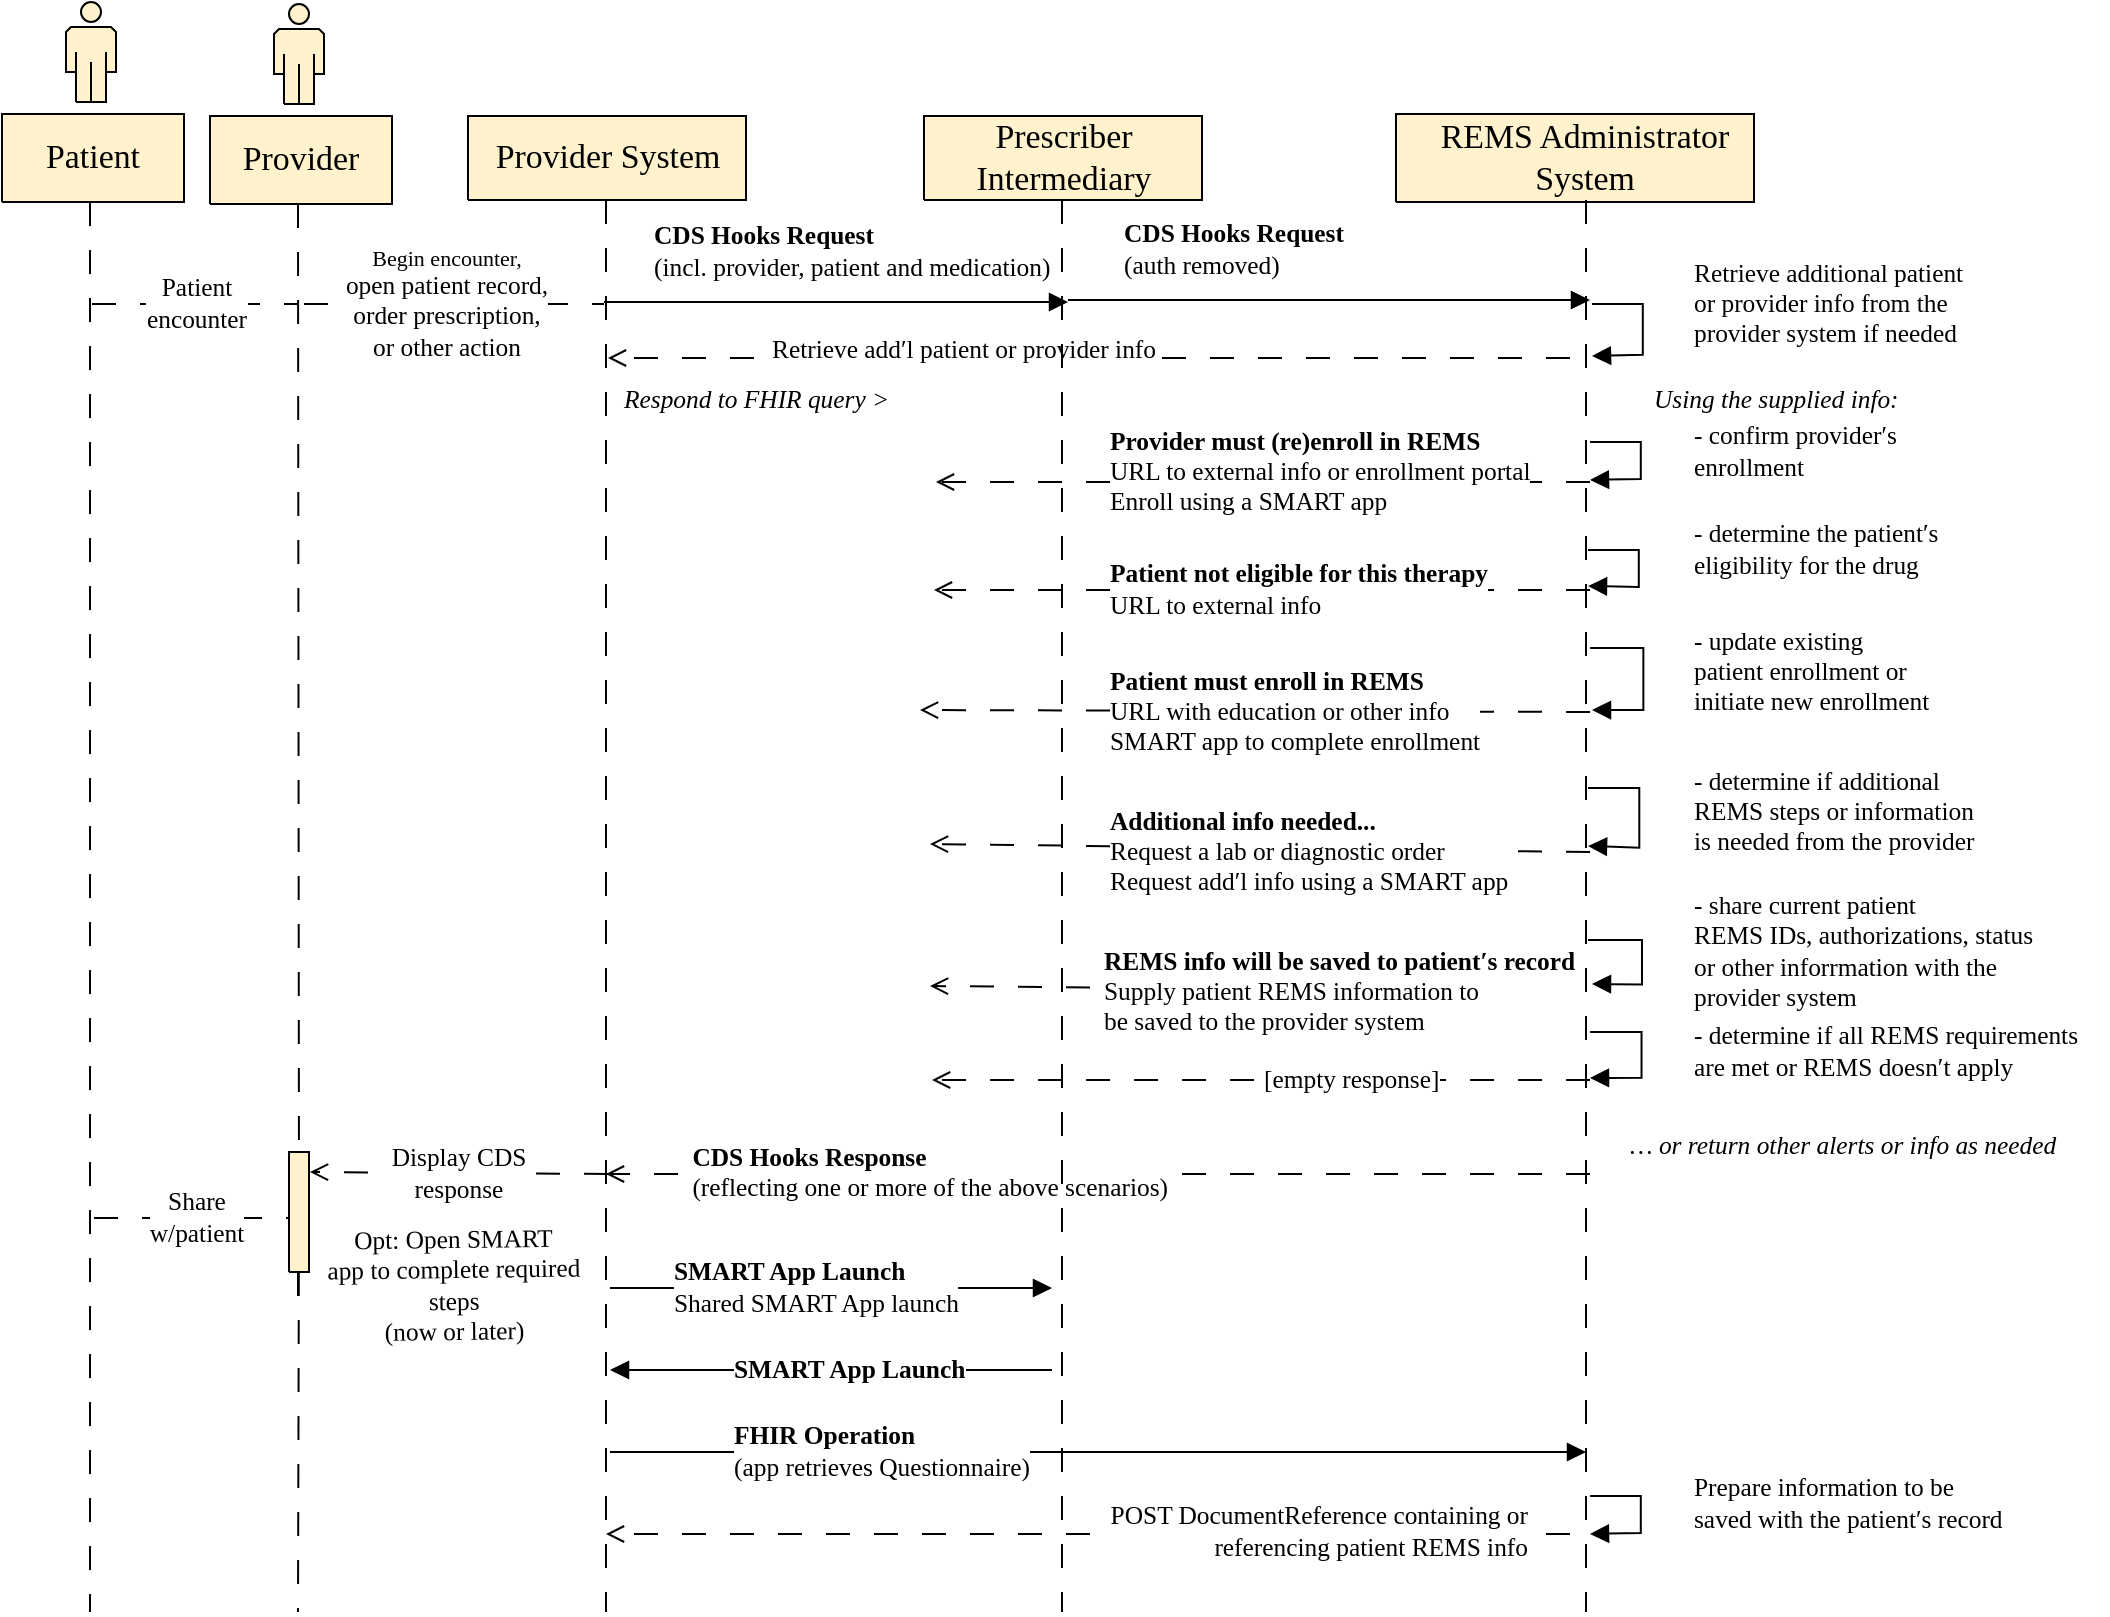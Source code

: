 <mxfile version="20.8.5" type="device"><diagram name="EHR Process Overview" id="Process_Overview"><mxGraphModel dx="1570" dy="976" grid="1" gridSize="10" guides="1" tooltips="1" connect="1" arrows="1" fold="1" page="1" pageScale="1" pageWidth="850" pageHeight="1100" math="0" shadow="0"><root><mxCell id="0"/><mxCell id="1" parent="0"/><UserObject label="" tags="Background" id="2"><mxCell style="vsdxID=20;fillColor=#fff2cc;gradientColor=none;shape=stencil(nZBLDoAgDERP0z3SIyjew0SURgSD+Lu9kMZoXLhwN9O+tukAlrNpJg1SzDH4QW/URgNYgZTkjA4UkwJUgGXng+6DX1zLfmoymdXo17xh5zmRJ6Q42BWCfc2oJfdAr+Yv+AP9Cb7OJ3H/2JG1HNGz/84klThPVCc=);strokeColor=#000000;points=[[0.5,9.92,0],[0.5,10.52,0],[0.5,11.11,0],[0.5,11.71,0],[0.5,12.3,0],[0.5,12.9,0],[0.5,13.49,0],[0.5,14.09,0],[0.5,14.68,0],[0.5,15.15,0],[0.5,15.15,0],[0.5,15.15,0],[0.5,15.15,0],[0.5,15.15,0],[0.5,15.15,0],[0.5,15.15,0],[0.5,15.15,0],[0.5,15.15,0],[0.5,15.15,0],[0.5,15.15,0],[0.5,15.15,0],[0.5,15.15,0],[0.5,15.15,0],[0.5,15.15,0],[0.5,15.15,0],[0.5,15.15,0],[0.5,15.15,0],[0.5,15.15,0],[0.5,15.15,0],[0.5,15.15,0],[0.5,15.15,0],[0.5,15.15,0],[0.5,15.15,0],[0.5,15.15,0],[0.5,15.15,0],[0.5,15.15,0],[0.5,15.15,0],[0.5,15.15,0],[0.5,15.15,0],[0.5,15.15,0],[0.5,15.15,0],[0.5,15.15,0],[0.5,15.15,0],[0.5,15.15,0],[0.5,15.15,0],[0.5,15.15,0],[0.5,15.15,0],[0.5,15.15,0],[0.5,15.15,0],[0.5,15.15,0],[0.5,15.15,0],[0.5,15.15,0],[0.5,15.15,0],[0.5,15.15,0],[0.5,15.15,0],[0.5,15.15,0],[0.5,15.15,0],[0.5,15.15,0],[0.5,15.15,0],[0.5,15.15,0],[0.5,15.15,0],[0.5,15.15,0],[0.5,15.15,0],[0.5,15.15,0],[0.5,15.15,0],[0.5,15.15,0],[0.5,15.15,0],[0.5,15.15,0],[0.5,15.15,0],[0.5,15.15,0],[0.5,15.15,0],[0.5,15.15,0],[0.5,15.15,0],[0.5,15.15,0],[0.5,15.15,0],[0.5,15.15,0],[0.5,15.15,0],[0.5,15.15,0],[0.5,15.15,0],[0.5,15.15,0],[0.5,15.15,0],[0.5,15.15,0],[0.5,15.15,0],[0.5,15.15,0],[0.5,15.15,0],[0.5,15.15,0]];labelBackgroundColor=none;rounded=0;html=1;whiteSpace=wrap;fontFamily=Garamond;" parent="1" vertex="1"><mxGeometry x="349" y="172" width="139" height="42" as="geometry"/></mxCell></UserObject><mxCell id="3" style="vsdxID=21;fillColor=#fff2cc;gradientColor=none;shape=stencil(1VFBDsIgEHwNRxKE+IJa/7GxSyFiaRa07e+FLImtB+/eZnZmdgkjTJcczCi0SpniHRc/ZCfMRWjtJ4fkc0HC9MJ0NhKOFJ/TwHyG6qzoEV91w8q5s6oRrTamJ8X8yl6gW9GoeZuVtgP9vUitElafJMUM2cfpEA1AI8pyRNoAYwuylBbEeTf+h2cV8Plm60Pglvb6dy1lxJWa/g0=);strokeColor=#000000;points=[[0.5,1.71,0],[0.5,2.43,0],[0.5,3.14,0],[0.5,3.86,0],[0.5,4.57,0],[0.5,5.29,0],[0.5,6,0],[0.5,6.71,0],[0.5,7.43,0],[0.5,8.14,0],[0.5,8.86,0],[0.5,9.57,0],[0.5,10.29,0],[0.5,11,0],[0.5,11.43,0],[0.5,11.43,0],[0.5,11.43,0],[0.5,11.43,0],[0.5,11.43,0],[0.5,11.43,0],[0.5,11.43,0],[0.5,11.43,0],[0.5,11.43,0],[0.5,11.43,0],[0.5,11.43,0],[0.5,11.43,0],[0.5,11.43,0],[0.5,11.43,0],[0.5,11.43,0],[0.5,11.43,0],[0.5,11.43,0],[0.5,11.43,0],[0.5,11.43,0],[0.5,11.43,0],[0.5,11.43,0],[0.5,11.43,0],[0.5,11.43,0],[0.5,11.43,0],[0.5,11.43,0],[0.5,11.43,0],[0.5,11.43,0],[0.5,11.43,0],[0.5,11.43,0],[0.5,11.43,0],[0.5,11.43,0],[0.5,11.43,0],[0.5,11.43,0],[0.5,11.43,0],[0.5,11.43,0],[0.5,11.43,0],[0.5,11.43,0],[0.5,11.43,0],[0.5,11.43,0],[0.5,11.43,0],[0.5,11.43,0],[0.5,11.43,0],[0.5,11.43,0],[0.5,11.43,0],[0.5,11.43,0],[0.5,11.43,0],[0.5,11.43,0],[0.5,11.43,0],[0.5,11.43,0],[0.5,11.43,0],[0.5,11.43,0],[0.5,11.43,0],[0.5,11.43,0],[0.5,11.43,0],[0.5,11.43,0],[0.5,11.43,0],[0.5,11.43,0],[0.5,11.43,0],[0.5,11.43,0],[0.5,11.43,0],[0.5,11.43,0],[0.5,11.43,0],[0.5,11.43,0],[0.5,11.43,0],[0.5,11.43,0],[0.5,11.43,0],[0.5,11.43,0],[0.5,11.43,0],[0.5,11.43,0],[0.5,11.43,0],[0.5,11.43,0],[0.5,11.43,0],[0.5,11.43,0],[0.5,11.43,0],[0.5,11.43,0],[0.5,11.43,0],[0.5,11.43,0],[0.5,11.43,0],[0.5,11.43,0],[0.5,11.43,0],[0.5,11.43,0],[0.5,11.43,0],[0.5,11.43,0],[0.5,11.43,0],[0.5,11.43,0],[0.5,11.43,0]];labelBackgroundColor=none;rounded=0;html=1;whiteSpace=wrap;fontFamily=Garamond;" parent="2" vertex="1"><mxGeometry x="57" y="-6" width="25" height="1" as="geometry"/></mxCell><mxCell id="4" style="vsdxID=23;edgeStyle=none;dashed=1;startArrow=none;endArrow=none;startSize=5;endSize=5;strokeColor=#000000;spacingTop=0;spacingBottom=0;spacingLeft=0;spacingRight=0;verticalAlign=middle;html=1;labelBackgroundColor=#ffffff;rounded=0;fontFamily=Garamond;dashPattern=12 12;" parent="2" edge="1"><mxGeometry relative="1" as="geometry"><Array as="points"/><mxPoint x="69" y="42" as="sourcePoint"/><mxPoint x="69" y="748" as="targetPoint"/></mxGeometry></mxCell><mxCell id="5" value="&lt;div style=&quot;font-size: 1px&quot;&gt;&lt;font style=&quot;font-size: 16.93px; color: rgb(0, 0, 0); direction: ltr; letter-spacing: 0px; line-height: 120%; opacity: 1;&quot;&gt;Provider System&lt;br&gt;&lt;/font&gt;&lt;/div&gt;" style="text;vsdxID=20;fillColor=none;gradientColor=none;strokeColor=none;points=[[0.5,9.92,0],[0.5,10.52,0],[0.5,11.11,0],[0.5,11.71,0],[0.5,12.3,0],[0.5,12.9,0],[0.5,13.49,0],[0.5,14.09,0],[0.5,14.68,0],[0.5,15.15,0],[0.5,15.15,0],[0.5,15.15,0],[0.5,15.15,0],[0.5,15.15,0],[0.5,15.15,0],[0.5,15.15,0],[0.5,15.15,0],[0.5,15.15,0],[0.5,15.15,0],[0.5,15.15,0],[0.5,15.15,0],[0.5,15.15,0],[0.5,15.15,0],[0.5,15.15,0],[0.5,15.15,0],[0.5,15.15,0],[0.5,15.15,0],[0.5,15.15,0],[0.5,15.15,0],[0.5,15.15,0],[0.5,15.15,0],[0.5,15.15,0],[0.5,15.15,0],[0.5,15.15,0],[0.5,15.15,0],[0.5,15.15,0],[0.5,15.15,0],[0.5,15.15,0],[0.5,15.15,0],[0.5,15.15,0],[0.5,15.15,0],[0.5,15.15,0],[0.5,15.15,0],[0.5,15.15,0],[0.5,15.15,0],[0.5,15.15,0],[0.5,15.15,0],[0.5,15.15,0],[0.5,15.15,0],[0.5,15.15,0],[0.5,15.15,0],[0.5,15.15,0],[0.5,15.15,0],[0.5,15.15,0],[0.5,15.15,0],[0.5,15.15,0],[0.5,15.15,0],[0.5,15.15,0],[0.5,15.15,0],[0.5,15.15,0],[0.5,15.15,0],[0.5,15.15,0],[0.5,15.15,0],[0.5,15.15,0],[0.5,15.15,0],[0.5,15.15,0],[0.5,15.15,0],[0.5,15.15,0],[0.5,15.15,0],[0.5,15.15,0],[0.5,15.15,0],[0.5,15.15,0],[0.5,15.15,0],[0.5,15.15,0],[0.5,15.15,0],[0.5,15.15,0],[0.5,15.15,0],[0.5,15.15,0],[0.5,15.15,0],[0.5,15.15,0],[0.5,15.15,0],[0.5,15.15,0],[0.5,15.15,0],[0.5,15.15,0],[0.5,15.15,0],[0.5,15.15,0]];labelBackgroundColor=none;rounded=0;html=1;whiteSpace=wrap;verticalAlign=middle;align=center;;html=1;fontFamily=Garamond;" parent="2" vertex="1"><mxGeometry y="-0.7" width="139.7" height="42.7" as="geometry"/></mxCell><UserObject label="" tags="Background" id="6"><mxCell style="vsdxID=24;fillColor=#fff2cc;gradientColor=none;shape=stencil(nZBLDoAgDERP0z3SIyjew0SURgSD+Lu9kMZoXLhwN9O+tukAlrNpJg1SzDH4QW/URgNYgZTkjA4UkwJUgGXng+6DX1zLfmoymdXo17xh5zmRJ6Q42BWCfc2oJfdAr+Yv+AP9Cb7OJ3H/2JG1HNGz/84klThPVCc=);strokeColor=#000000;points=[[0.5,9.6,0],[0.5,10.18,0],[0.5,10.75,0],[0.5,11.32,0],[0.5,11.9,0],[0.5,12.47,0],[0.5,13.04,0],[0.5,13.62,0],[0.5,14.19,0],[0.5,14.76,0],[0.5,14.79,0],[0.5,14.79,0],[0.5,14.79,0],[0.5,14.79,0],[0.5,14.79,0],[0.5,14.79,0],[0.5,14.79,0],[0.5,14.79,0],[0.5,14.79,0],[0.5,14.79,0],[0.5,14.79,0],[0.5,14.79,0],[0.5,14.79,0],[0.5,14.79,0],[0.5,14.79,0],[0.5,14.79,0],[0.5,14.79,0],[0.5,14.79,0],[0.5,14.79,0],[0.5,14.79,0],[0.5,14.79,0],[0.5,14.79,0],[0.5,14.79,0],[0.5,14.79,0],[0.5,14.79,0],[0.5,14.79,0],[0.5,14.79,0],[0.5,14.79,0],[0.5,14.79,0],[0.5,14.79,0],[0.5,14.79,0],[0.5,14.79,0],[0.5,14.79,0],[0.5,14.79,0],[0.5,14.79,0],[0.5,14.79,0],[0.5,14.79,0],[0.5,14.79,0],[0.5,14.79,0],[0.5,14.79,0],[0.5,14.79,0],[0.5,14.79,0],[0.5,14.79,0],[0.5,14.79,0],[0.5,14.79,0],[0.5,14.79,0],[0.5,14.79,0],[0.5,14.79,0],[0.5,14.79,0],[0.5,14.79,0],[0.5,14.79,0],[0.5,14.79,0],[0.5,14.79,0],[0.5,14.79,0],[0.5,14.79,0],[0.5,14.79,0],[0.5,14.79,0],[0.5,14.79,0],[0.5,14.79,0],[0.5,14.79,0],[0.5,14.79,0],[0.5,14.79,0],[0.5,14.79,0],[0.5,14.79,0],[0.5,14.79,0],[0.5,14.79,0],[0.5,14.79,0],[0.5,14.79,0],[0.5,14.79,0],[0.5,14.79,0],[0.5,14.79,0],[0.5,14.79,0],[0.5,14.79,0],[0.5,14.79,0],[0.5,14.79,0],[0.5,14.79,0]];labelBackgroundColor=none;rounded=0;html=1;whiteSpace=wrap;fontFamily=Garamond;" parent="1" vertex="1"><mxGeometry x="813" y="171" width="179" height="44" as="geometry"/></mxCell></UserObject><mxCell id="7" style="vsdxID=25;fillColor=#fff2cc;gradientColor=none;shape=stencil(1VFBDsIgEHwNRxKE+IJa/7GxSyFiaRa07e+FLImtB+/eZnZmdgkjTJcczCi0SpniHRc/ZCfMRWjtJ4fkc0HC9MJ0NhKOFJ/TwHyG6qzoEV91w8q5s6oRrTamJ8X8yl6gW9GoeZuVtgP9vUitElafJMUM2cfpEA1AI8pyRNoAYwuylBbEeTf+h2cV8Plm60Pglvb6dy1lxJWa/g0=);strokeColor=#000000;points=[[0.5,1.71,0],[0.5,2.43,0],[0.5,3.14,0],[0.5,3.86,0],[0.5,4.57,0],[0.5,5.29,0],[0.5,6,0],[0.5,6.71,0],[0.5,7.43,0],[0.5,8.14,0],[0.5,8.86,0],[0.5,9.57,0],[0.5,10.29,0],[0.5,11,0],[0.5,11.43,0],[0.5,11.43,0],[0.5,11.43,0],[0.5,11.43,0],[0.5,11.43,0],[0.5,11.43,0],[0.5,11.43,0],[0.5,11.43,0],[0.5,11.43,0],[0.5,11.43,0],[0.5,11.43,0],[0.5,11.43,0],[0.5,11.43,0],[0.5,11.43,0],[0.5,11.43,0],[0.5,11.43,0],[0.5,11.43,0],[0.5,11.43,0],[0.5,11.43,0],[0.5,11.43,0],[0.5,11.43,0],[0.5,11.43,0],[0.5,11.43,0],[0.5,11.43,0],[0.5,11.43,0],[0.5,11.43,0],[0.5,11.43,0],[0.5,11.43,0],[0.5,11.43,0],[0.5,11.43,0],[0.5,11.43,0],[0.5,11.43,0],[0.5,11.43,0],[0.5,11.43,0],[0.5,11.43,0],[0.5,11.43,0],[0.5,11.43,0],[0.5,11.43,0],[0.5,11.43,0],[0.5,11.43,0],[0.5,11.43,0],[0.5,11.43,0],[0.5,11.43,0],[0.5,11.43,0],[0.5,11.43,0],[0.5,11.43,0],[0.5,11.43,0],[0.5,11.43,0],[0.5,11.43,0],[0.5,11.43,0],[0.5,11.43,0],[0.5,11.43,0],[0.5,11.43,0],[0.5,11.43,0],[0.5,11.43,0],[0.5,11.43,0],[0.5,11.43,0],[0.5,11.43,0],[0.5,11.43,0],[0.5,11.43,0],[0.5,11.43,0],[0.5,11.43,0],[0.5,11.43,0],[0.5,11.43,0],[0.5,11.43,0],[0.5,11.43,0],[0.5,11.43,0],[0.5,11.43,0],[0.5,11.43,0],[0.5,11.43,0],[0.5,11.43,0],[0.5,11.43,0],[0.5,11.43,0],[0.5,11.43,0],[0.5,11.43,0],[0.5,11.43,0],[0.5,11.43,0],[0.5,11.43,0],[0.5,11.43,0],[0.5,11.43,0],[0.5,11.43,0],[0.5,11.43,0],[0.5,11.43,0],[0.5,11.43,0],[0.5,11.43,0],[0.5,11.43,0]];labelBackgroundColor=none;rounded=0;html=1;whiteSpace=wrap;fontFamily=Garamond;" parent="6" vertex="1"><mxGeometry x="177" y="-6" width="25" height="1" as="geometry"/></mxCell><mxCell id="9" value="&lt;div style=&quot;font-size: 1px&quot;&gt;&lt;font style=&quot;font-size: 16.93px; color: rgb(0, 0, 0); direction: ltr; letter-spacing: 0px; line-height: 120%; opacity: 1;&quot;&gt;REMS Administrator System&lt;br&gt;&lt;/font&gt;&lt;/div&gt;" style="text;vsdxID=24;fillColor=none;gradientColor=none;strokeColor=none;points=[[0.5,9.6,0],[0.5,10.18,0],[0.5,10.75,0],[0.5,11.32,0],[0.5,11.9,0],[0.5,12.47,0],[0.5,13.04,0],[0.5,13.62,0],[0.5,14.19,0],[0.5,14.76,0],[0.5,14.79,0],[0.5,14.79,0],[0.5,14.79,0],[0.5,14.79,0],[0.5,14.79,0],[0.5,14.79,0],[0.5,14.79,0],[0.5,14.79,0],[0.5,14.79,0],[0.5,14.79,0],[0.5,14.79,0],[0.5,14.79,0],[0.5,14.79,0],[0.5,14.79,0],[0.5,14.79,0],[0.5,14.79,0],[0.5,14.79,0],[0.5,14.79,0],[0.5,14.79,0],[0.5,14.79,0],[0.5,14.79,0],[0.5,14.79,0],[0.5,14.79,0],[0.5,14.79,0],[0.5,14.79,0],[0.5,14.79,0],[0.5,14.79,0],[0.5,14.79,0],[0.5,14.79,0],[0.5,14.79,0],[0.5,14.79,0],[0.5,14.79,0],[0.5,14.79,0],[0.5,14.79,0],[0.5,14.79,0],[0.5,14.79,0],[0.5,14.79,0],[0.5,14.79,0],[0.5,14.79,0],[0.5,14.79,0],[0.5,14.79,0],[0.5,14.79,0],[0.5,14.79,0],[0.5,14.79,0],[0.5,14.79,0],[0.5,14.79,0],[0.5,14.79,0],[0.5,14.79,0],[0.5,14.79,0],[0.5,14.79,0],[0.5,14.79,0],[0.5,14.79,0],[0.5,14.79,0],[0.5,14.79,0],[0.5,14.79,0],[0.5,14.79,0],[0.5,14.79,0],[0.5,14.79,0],[0.5,14.79,0],[0.5,14.79,0],[0.5,14.79,0],[0.5,14.79,0],[0.5,14.79,0],[0.5,14.79,0],[0.5,14.79,0],[0.5,14.79,0],[0.5,14.79,0],[0.5,14.79,0],[0.5,14.79,0],[0.5,14.79,0],[0.5,14.79,0],[0.5,14.79,0],[0.5,14.79,0],[0.5,14.79,0],[0.5,14.79,0],[0.5,14.79,0]];labelBackgroundColor=none;rounded=0;html=1;whiteSpace=wrap;verticalAlign=middle;align=center;;html=1;fontFamily=Garamond;" parent="6" vertex="1"><mxGeometry x="5" y="-0.29" width="179.01" height="44.29" as="geometry"/></mxCell><UserObject label="&lt;div style=&quot;font-size: 1px&quot;&gt;&lt;p style=&quot;align:left;margin-left:0;margin-right:0;margin-top:0px;margin-bottom:0px;text-indent:0;valign:middle;direction:ltr;&quot;&gt;&lt;font style=&quot;font-size: 12.7px; color: rgb(0, 0, 0); direction: ltr; letter-spacing: 0px; line-height: 120%; opacity: 1;&quot;&gt;&lt;b&gt;  CDS Hooks Request&lt;br&gt;  &lt;/b&gt;&lt;/font&gt;&lt;font style=&quot;font-size: 12.7px; color: rgb(0, 0, 0); direction: ltr; letter-spacing: 0px; line-height: 120%; opacity: 1;&quot;&gt;(incl. provider, patient and medication)  &lt;br&gt;&lt;/font&gt;&lt;/p&gt;&lt;/div&gt;" tags="Connector" id="29"><mxCell style="vsdxID=28;edgeStyle=none;startArrow=none;endArrow=block;startSize=2;endSize=7;strokeColor=#000000;spacingTop=0;spacingBottom=0;spacingLeft=0;spacingRight=0;verticalAlign=middle;html=1;labelBackgroundColor=#ffffff;rounded=0;align=left;fontFamily=Garamond;" parent="1" edge="1"><mxGeometry x="-0.802" y="25" relative="1" as="geometry"><mxPoint as="offset"/><Array as="points"/><mxPoint x="417" y="265" as="sourcePoint"/><mxPoint x="649" y="265" as="targetPoint"/></mxGeometry></mxCell></UserObject><UserObject label="&lt;div style=&quot;font-size: 1px&quot;&gt;&lt;p style=&quot;align:left;margin-left:0;margin-right:0;margin-top:0px;margin-bottom:0px;text-indent:0;valign:middle;direction:ltr;&quot;&gt;&lt;font style=&quot;font-size: 12.7px; color: rgb(0, 0, 0); direction: ltr; letter-spacing: 0px; line-height: 120%; opacity: 1;&quot;&gt;  - confirm provider′s&lt;br&gt;     enrollment&lt;br&gt;&lt;/font&gt;&lt;/p&gt;&lt;/div&gt;" tags="Connector" id="30"><mxCell style="vsdxID=29;edgeStyle=none;startArrow=none;endArrow=block;startSize=2;endSize=7;strokeColor=#000000;spacingTop=0;spacingBottom=0;spacingLeft=0;spacingRight=0;verticalAlign=middle;html=1;labelBackgroundColor=#ffffff;rounded=0;align=left;fontFamily=Garamond;" parent="1" edge="1"><mxGeometry x="-0.122" y="25" relative="1" as="geometry"><mxPoint as="offset"/><Array as="points"><mxPoint x="935.4" y="335"/><mxPoint x="935.4" y="353.45"/></Array><mxPoint x="910" y="335" as="sourcePoint"/><mxPoint x="910" y="354" as="targetPoint"/></mxGeometry></mxCell></UserObject><UserObject label="" tags="Background" id="10"><mxCell style="vsdxID=33;fillColor=#fff2cc;gradientColor=none;shape=stencil(nZBLDoAgDERP0z3SIyjew0SURgSD+Lu9kMZoXLhwN9O+tukAlrNpJg1SzDH4QW/URgNYgZTkjA4UkwJUgGXng+6DX1zLfmoymdXo17xh5zmRJ6Q42BWCfc2oJfdAr+Yv+AP9Cb7OJ3H/2JG1HNGz/84klThPVCc=);strokeColor=#000000;points=[[0.5,1.71,0],[0.5,2.43,0],[0.5,3.14,0],[0.5,3.86,0],[0.5,4.57,0],[0.5,5.29,0],[0.5,6,0],[0.5,6.71,0],[0.5,7.43,0],[0.5,8.14,0],[0.5,8.86,0],[0.5,9.57,0],[0.5,10.29,0],[0.5,11,0],[0.5,11.43,0],[0.5,11.43,0],[0.5,11.43,0],[0.5,11.43,0],[0.5,11.43,0],[0.5,11.43,0],[0.5,11.43,0],[0.5,11.43,0],[0.5,11.43,0],[0.5,11.43,0],[0.5,11.43,0],[0.5,11.43,0],[0.5,11.43,0],[0.5,11.43,0],[0.5,11.43,0],[0.5,11.43,0],[0.5,11.43,0],[0.5,11.43,0],[0.5,11.43,0],[0.5,11.43,0],[0.5,11.43,0],[0.5,11.43,0],[0.5,11.43,0],[0.5,11.43,0],[0.5,11.43,0],[0.5,11.43,0],[0.5,11.43,0],[0.5,11.43,0],[0.5,11.43,0],[0.5,11.43,0],[0.5,11.43,0],[0.5,11.43,0],[0.5,11.43,0],[0.5,11.43,0],[0.5,11.43,0],[0.5,11.43,0],[0.5,11.43,0],[0.5,11.43,0],[0.5,11.43,0],[0.5,11.43,0],[0.5,11.43,0],[0.5,11.43,0],[0.5,11.43,0],[0.5,11.43,0],[0.5,11.43,0],[0.5,11.43,0],[0.5,11.43,0],[0.5,11.43,0],[0.5,11.43,0],[0.5,11.43,0],[0.5,11.43,0],[0.5,11.43,0],[0.5,11.43,0],[0.5,11.43,0],[0.5,11.43,0],[0.5,11.43,0],[0.5,11.43,0],[0.5,11.43,0],[0.5,11.43,0],[0.5,11.43,0],[0.5,11.43,0],[0.5,11.43,0],[0.5,11.43,0],[0.5,11.43,0],[0.5,11.43,0],[0.5,11.43,0],[0.5,11.43,0],[0.5,11.43,0],[0.5,11.43,0],[0.5,11.43,0],[0.5,11.43,0],[0.5,11.43,0],[0.5,11.43,0],[0.5,11.43,0],[0.5,11.43,0],[0.5,11.43,0],[0.5,11.43,0],[0.5,11.43,0],[0.5,11.43,0],[0.5,11.43,0],[0.5,11.43,0],[0.5,11.43,0],[0.5,11.43,0],[0.5,11.43,0],[0.5,11.43,0],[0.5,11.43,0]];labelBackgroundColor=none;rounded=0;html=1;whiteSpace=wrap;fontFamily=Garamond;" parent="1" vertex="1"><mxGeometry x="220" y="172" width="91" height="44" as="geometry"/></mxCell></UserObject><mxCell id="11" style="vsdxID=34;fillColor=#fff2cc;gradientColor=none;shape=stencil(nZBLDoAgDERP0z3SIyjew0SURgSD+Lu9kMZoXLhwN9O+tukAlrNpJg1SzDH4QW/URgNYgZTkjA4UkwJUgGXng+6DX1zLfmoymdXo17xh5zmRJ6Q42BWCfc2oJfdAr+Yv+AP9Cb7OJ3H/2JG1HNGz/84klThPVCc=);strokeColor=none;points=[[0.5,1.71,0],[0.5,2.43,0],[0.5,3.14,0],[0.5,3.86,0],[0.5,4.57,0],[0.5,5.29,0],[0.5,6,0],[0.5,6.71,0],[0.5,7.43,0],[0.5,8.14,0],[0.5,8.86,0],[0.5,9.57,0],[0.5,10.29,0],[0.5,11,0],[0.5,11.43,0],[0.5,11.43,0],[0.5,11.43,0],[0.5,11.43,0],[0.5,11.43,0],[0.5,11.43,0],[0.5,11.43,0],[0.5,11.43,0],[0.5,11.43,0],[0.5,11.43,0],[0.5,11.43,0],[0.5,11.43,0],[0.5,11.43,0],[0.5,11.43,0],[0.5,11.43,0],[0.5,11.43,0],[0.5,11.43,0],[0.5,11.43,0],[0.5,11.43,0],[0.5,11.43,0],[0.5,11.43,0],[0.5,11.43,0],[0.5,11.43,0],[0.5,11.43,0],[0.5,11.43,0],[0.5,11.43,0],[0.5,11.43,0],[0.5,11.43,0],[0.5,11.43,0],[0.5,11.43,0],[0.5,11.43,0],[0.5,11.43,0],[0.5,11.43,0],[0.5,11.43,0],[0.5,11.43,0],[0.5,11.43,0],[0.5,11.43,0],[0.5,11.43,0],[0.5,11.43,0],[0.5,11.43,0],[0.5,11.43,0],[0.5,11.43,0],[0.5,11.43,0],[0.5,11.43,0],[0.5,11.43,0],[0.5,11.43,0],[0.5,11.43,0],[0.5,11.43,0],[0.5,11.43,0],[0.5,11.43,0],[0.5,11.43,0],[0.5,11.43,0],[0.5,11.43,0],[0.5,11.43,0],[0.5,11.43,0],[0.5,11.43,0],[0.5,11.43,0],[0.5,11.43,0],[0.5,11.43,0],[0.5,11.43,0],[0.5,11.43,0],[0.5,11.43,0],[0.5,11.43,0],[0.5,11.43,0],[0.5,11.43,0],[0.5,11.43,0],[0.5,11.43,0],[0.5,11.43,0],[0.5,11.43,0],[0.5,11.43,0],[0.5,11.43,0],[0.5,11.43,0],[0.5,11.43,0],[0.5,11.43,0],[0.5,11.43,0],[0.5,11.43,0],[0.5,11.43,0],[0.5,11.43,0],[0.5,11.43,0],[0.5,11.43,0],[0.5,11.43,0],[0.5,11.43,0],[0.5,11.43,0],[0.5,11.43,0],[0.5,11.43,0],[0.5,11.43,0]];labelBackgroundColor=none;rounded=0;html=1;whiteSpace=wrap;fontFamily=Garamond;" parent="10" vertex="1"><mxGeometry x="7" y="4" width="76" height="35" as="geometry"/></mxCell><mxCell id="12" style="vsdxID=35;fillColor=#fff2cc;gradientColor=none;shape=stencil(tZTNDoIwDICfZkeSsQXFM+J7LDJgcTJSpuDbu6USgQhBord2/dr1LyU8aUpRS8JoY8FcZKsyWxJ+JIypqpSgrJMITwlPcgOyAHOrMtRr4UkvXc3dR+jQj1HvwugD1ZCifkJWq2qejdaj+wV0K8kXyHCMsmgePaxH++asy2B9XfFmdGkE8ReTjbazux+FXV7E8dLyKTtEBZydCSabAH3HUO1GrZ4Eol0gOtUEYKywylSj7dMCChm4T4Jci+Llh6amlbIePG9O63N9f0nLCe/TkCut8bIM7dNT4p7wDPH0CQ==);strokeColor=#000000;points=[[0.5,1.71,0],[0.5,2.43,0],[0.5,3.14,0],[0.5,3.86,0],[0.5,4.57,0],[0.5,5.29,0],[0.5,6,0],[0.5,6.71,0],[0.5,7.43,0],[0.5,8.14,0],[0.5,8.86,0],[0.5,9.57,0],[0.5,10.29,0],[0.5,11,0],[0.5,11.43,0],[0.5,11.43,0],[0.5,11.43,0],[0.5,11.43,0],[0.5,11.43,0],[0.5,11.43,0],[0.5,11.43,0],[0.5,11.43,0],[0.5,11.43,0],[0.5,11.43,0],[0.5,11.43,0],[0.5,11.43,0],[0.5,11.43,0],[0.5,11.43,0],[0.5,11.43,0],[0.5,11.43,0],[0.5,11.43,0],[0.5,11.43,0],[0.5,11.43,0],[0.5,11.43,0],[0.5,11.43,0],[0.5,11.43,0],[0.5,11.43,0],[0.5,11.43,0],[0.5,11.43,0],[0.5,11.43,0],[0.5,11.43,0],[0.5,11.43,0],[0.5,11.43,0],[0.5,11.43,0],[0.5,11.43,0],[0.5,11.43,0],[0.5,11.43,0],[0.5,11.43,0],[0.5,11.43,0],[0.5,11.43,0],[0.5,11.43,0],[0.5,11.43,0],[0.5,11.43,0],[0.5,11.43,0],[0.5,11.43,0],[0.5,11.43,0],[0.5,11.43,0],[0.5,11.43,0],[0.5,11.43,0],[0.5,11.43,0],[0.5,11.43,0],[0.5,11.43,0],[0.5,11.43,0],[0.5,11.43,0],[0.5,11.43,0],[0.5,11.43,0],[0.5,11.43,0],[0.5,11.43,0],[0.5,11.43,0],[0.5,11.43,0],[0.5,11.43,0],[0.5,11.43,0],[0.5,11.43,0],[0.5,11.43,0],[0.5,11.43,0],[0.5,11.43,0],[0.5,11.43,0],[0.5,11.43,0],[0.5,11.43,0],[0.5,11.43,0],[0.5,11.43,0],[0.5,11.43,0],[0.5,11.43,0],[0.5,11.43,0],[0.5,11.43,0],[0.5,11.43,0],[0.5,11.43,0],[0.5,11.43,0],[0.5,11.43,0],[0.5,11.43,0],[0.5,11.43,0],[0.5,11.43,0],[0.5,11.43,0],[0.5,11.43,0],[0.5,11.43,0],[0.5,11.43,0],[0.5,11.43,0],[0.5,11.43,0],[0.5,11.43,0],[0.5,11.43,0]];labelBackgroundColor=none;rounded=0;html=1;whiteSpace=wrap;fontFamily=Garamond;" parent="10" vertex="1"><mxGeometry x="32" y="-56" width="25" height="50" as="geometry"/></mxCell><mxCell id="14" value="&lt;div style=&quot;font-size: 1px&quot;&gt;&lt;font style=&quot;font-size: 16.93px; color: rgb(0, 0, 0); direction: ltr; letter-spacing: 0px; line-height: 120%; opacity: 1;&quot;&gt;Provider&lt;br&gt;&lt;/font&gt;&lt;/div&gt;" style="text;vsdxID=33;fillColor=none;gradientColor=none;strokeColor=none;points=[[0.5,1.71,0],[0.5,2.43,0],[0.5,3.14,0],[0.5,3.86,0],[0.5,4.57,0],[0.5,5.29,0],[0.5,6,0],[0.5,6.71,0],[0.5,7.43,0],[0.5,8.14,0],[0.5,8.86,0],[0.5,9.57,0],[0.5,10.29,0],[0.5,11,0],[0.5,11.43,0],[0.5,11.43,0],[0.5,11.43,0],[0.5,11.43,0],[0.5,11.43,0],[0.5,11.43,0],[0.5,11.43,0],[0.5,11.43,0],[0.5,11.43,0],[0.5,11.43,0],[0.5,11.43,0],[0.5,11.43,0],[0.5,11.43,0],[0.5,11.43,0],[0.5,11.43,0],[0.5,11.43,0],[0.5,11.43,0],[0.5,11.43,0],[0.5,11.43,0],[0.5,11.43,0],[0.5,11.43,0],[0.5,11.43,0],[0.5,11.43,0],[0.5,11.43,0],[0.5,11.43,0],[0.5,11.43,0],[0.5,11.43,0],[0.5,11.43,0],[0.5,11.43,0],[0.5,11.43,0],[0.5,11.43,0],[0.5,11.43,0],[0.5,11.43,0],[0.5,11.43,0],[0.5,11.43,0],[0.5,11.43,0],[0.5,11.43,0],[0.5,11.43,0],[0.5,11.43,0],[0.5,11.43,0],[0.5,11.43,0],[0.5,11.43,0],[0.5,11.43,0],[0.5,11.43,0],[0.5,11.43,0],[0.5,11.43,0],[0.5,11.43,0],[0.5,11.43,0],[0.5,11.43,0],[0.5,11.43,0],[0.5,11.43,0],[0.5,11.43,0],[0.5,11.43,0],[0.5,11.43,0],[0.5,11.43,0],[0.5,11.43,0],[0.5,11.43,0],[0.5,11.43,0],[0.5,11.43,0],[0.5,11.43,0],[0.5,11.43,0],[0.5,11.43,0],[0.5,11.43,0],[0.5,11.43,0],[0.5,11.43,0],[0.5,11.43,0],[0.5,11.43,0],[0.5,11.43,0],[0.5,11.43,0],[0.5,11.43,0],[0.5,11.43,0],[0.5,11.43,0],[0.5,11.43,0],[0.5,11.43,0],[0.5,11.43,0],[0.5,11.43,0],[0.5,11.43,0],[0.5,11.43,0],[0.5,11.43,0],[0.5,11.43,0],[0.5,11.43,0],[0.5,11.43,0],[0.5,11.43,0],[0.5,11.43,0],[0.5,11.43,0],[0.5,11.43,0]];labelBackgroundColor=none;rounded=0;html=1;whiteSpace=wrap;verticalAlign=middle;align=center;;html=1;fontFamily=Garamond;" parent="10" vertex="1"><mxGeometry y="-0.29" width="91.28" height="44.29" as="geometry"/></mxCell><UserObject label="" tags="Background" id="31"><mxCell style="vsdxID=37;edgeStyle=none;startArrow=none;endArrow=none;startSize=5;endSize=5;strokeColor=#000000;spacingTop=0;spacingBottom=0;spacingLeft=0;spacingRight=0;verticalAlign=middle;html=1;labelBackgroundColor=none;rounded=0;fontFamily=Garamond;" parent="1" edge="1"><mxGeometry relative="1" as="geometry"><Array as="points"/><mxPoint x="264" y="762" as="sourcePoint"/><mxPoint x="264" y="697" as="targetPoint"/></mxGeometry></mxCell></UserObject><UserObject label="&lt;div style=&quot;font-size: 1px&quot;&gt;&lt;font style=&quot;font-size: 12.7px; color: rgb(0, 0, 0); direction: ltr; letter-spacing: 0px; line-height: 120%; opacity: 1;&quot;&gt;Display CDS &lt;br&gt;response&lt;br&gt;&lt;/font&gt;&lt;/div&gt;" tags="Connector" id="32"><mxCell style="vsdxID=38;edgeStyle=none;dashed=1;startArrow=none;endArrow=open;startSize=2;endSize=7;strokeColor=#000000;spacingTop=0;spacingBottom=0;spacingLeft=0;spacingRight=0;verticalAlign=middle;html=1;labelBackgroundColor=#ffffff;rounded=0;align=center;fontFamily=Garamond;dashPattern=12 12;" parent="1" edge="1"><mxGeometry relative="1" as="geometry"><mxPoint x="-1" as="offset"/><Array as="points"/><mxPoint x="419" y="701" as="sourcePoint"/><mxPoint x="270" y="700" as="targetPoint"/></mxGeometry></mxCell></UserObject><UserObject label="" tags="Background" id="33"><mxCell style="vsdxID=56;edgeStyle=none;dashed=1;startArrow=none;endArrow=none;startSize=5;endSize=5;strokeColor=#000000;spacingTop=0;spacingBottom=0;spacingLeft=0;spacingRight=0;verticalAlign=middle;html=1;labelBackgroundColor=#ffffff;rounded=0;fontFamily=Garamond;dashPattern=12 12;" parent="1" edge="1"><mxGeometry relative="1" as="geometry"><Array as="points"/><mxPoint x="160" y="215" as="sourcePoint"/><mxPoint x="160" y="920" as="targetPoint"/></mxGeometry></mxCell></UserObject><UserObject label="" tags="Background" id="15"><mxCell style="vsdxID=57;fillColor=#fff2cc;gradientColor=none;shape=stencil(nZBLDoAgDERP0z3SIyjew0SURgSD+Lu9kMZoXLhwN9O+tukAlrNpJg1SzDH4QW/URgNYgZTkjA4UkwJUgGXng+6DX1zLfmoymdXo17xh5zmRJ6Q42BWCfc2oJfdAr+Yv+AP9Cb7OJ3H/2JG1HNGz/84klThPVCc=);strokeColor=#000000;points=[[0.5,1.71,0],[0.5,2.43,0],[0.5,3.14,0],[0.5,3.86,0],[0.5,4.57,0],[0.5,5.29,0],[0.5,6,0],[0.5,6.71,0],[0.5,7.43,0],[0.5,8.14,0],[0.5,8.86,0],[0.5,9.57,0],[0.5,10.29,0],[0.5,11,0],[0.5,11.43,0],[0.5,11.43,0],[0.5,11.43,0],[0.5,11.43,0],[0.5,11.43,0],[0.5,11.43,0],[0.5,11.43,0],[0.5,11.43,0],[0.5,11.43,0],[0.5,11.43,0],[0.5,11.43,0],[0.5,11.43,0],[0.5,11.43,0],[0.5,11.43,0],[0.5,11.43,0],[0.5,11.43,0],[0.5,11.43,0],[0.5,11.43,0],[0.5,11.43,0],[0.5,11.43,0],[0.5,11.43,0],[0.5,11.43,0],[0.5,11.43,0],[0.5,11.43,0],[0.5,11.43,0],[0.5,11.43,0],[0.5,11.43,0],[0.5,11.43,0],[0.5,11.43,0],[0.5,11.43,0],[0.5,11.43,0],[0.5,11.43,0],[0.5,11.43,0],[0.5,11.43,0],[0.5,11.43,0],[0.5,11.43,0],[0.5,11.43,0],[0.5,11.43,0],[0.5,11.43,0],[0.5,11.43,0],[0.5,11.43,0],[0.5,11.43,0],[0.5,11.43,0],[0.5,11.43,0],[0.5,11.43,0],[0.5,11.43,0],[0.5,11.43,0],[0.5,11.43,0],[0.5,11.43,0],[0.5,11.43,0],[0.5,11.43,0],[0.5,11.43,0],[0.5,11.43,0],[0.5,11.43,0],[0.5,11.43,0],[0.5,11.43,0],[0.5,11.43,0],[0.5,11.43,0],[0.5,11.43,0],[0.5,11.43,0],[0.5,11.43,0],[0.5,11.43,0],[0.5,11.43,0],[0.5,11.43,0],[0.5,11.43,0],[0.5,11.43,0],[0.5,11.43,0],[0.5,11.43,0],[0.5,11.43,0],[0.5,11.43,0],[0.5,11.43,0],[0.5,11.43,0],[0.5,11.43,0],[0.5,11.43,0],[0.5,11.43,0],[0.5,11.43,0],[0.5,11.43,0],[0.5,11.43,0],[0.5,11.43,0],[0.5,11.43,0],[0.5,11.43,0],[0.5,11.43,0],[0.5,11.43,0],[0.5,11.43,0],[0.5,11.43,0],[0.5,11.43,0]];labelBackgroundColor=none;rounded=0;html=1;whiteSpace=wrap;fontFamily=Garamond;" parent="1" vertex="1"><mxGeometry x="116" y="171" width="91" height="44" as="geometry"/></mxCell></UserObject><mxCell id="16" style="vsdxID=58;fillColor=#fff2cc;gradientColor=none;shape=stencil(nZBLDoAgDERP0z3SIyjew0SURgSD+Lu9kMZoXLhwN9O+tukAlrNpJg1SzDH4QW/URgNYgZTkjA4UkwJUgGXng+6DX1zLfmoymdXo17xh5zmRJ6Q42BWCfc2oJfdAr+Yv+AP9Cb7OJ3H/2JG1HNGz/84klThPVCc=);strokeColor=none;points=[[0.5,1.71,0],[0.5,2.43,0],[0.5,3.14,0],[0.5,3.86,0],[0.5,4.57,0],[0.5,5.29,0],[0.5,6,0],[0.5,6.71,0],[0.5,7.43,0],[0.5,8.14,0],[0.5,8.86,0],[0.5,9.57,0],[0.5,10.29,0],[0.5,11,0],[0.5,11.43,0],[0.5,11.43,0],[0.5,11.43,0],[0.5,11.43,0],[0.5,11.43,0],[0.5,11.43,0],[0.5,11.43,0],[0.5,11.43,0],[0.5,11.43,0],[0.5,11.43,0],[0.5,11.43,0],[0.5,11.43,0],[0.5,11.43,0],[0.5,11.43,0],[0.5,11.43,0],[0.5,11.43,0],[0.5,11.43,0],[0.5,11.43,0],[0.5,11.43,0],[0.5,11.43,0],[0.5,11.43,0],[0.5,11.43,0],[0.5,11.43,0],[0.5,11.43,0],[0.5,11.43,0],[0.5,11.43,0],[0.5,11.43,0],[0.5,11.43,0],[0.5,11.43,0],[0.5,11.43,0],[0.5,11.43,0],[0.5,11.43,0],[0.5,11.43,0],[0.5,11.43,0],[0.5,11.43,0],[0.5,11.43,0],[0.5,11.43,0],[0.5,11.43,0],[0.5,11.43,0],[0.5,11.43,0],[0.5,11.43,0],[0.5,11.43,0],[0.5,11.43,0],[0.5,11.43,0],[0.5,11.43,0],[0.5,11.43,0],[0.5,11.43,0],[0.5,11.43,0],[0.5,11.43,0],[0.5,11.43,0],[0.5,11.43,0],[0.5,11.43,0],[0.5,11.43,0],[0.5,11.43,0],[0.5,11.43,0],[0.5,11.43,0],[0.5,11.43,0],[0.5,11.43,0],[0.5,11.43,0],[0.5,11.43,0],[0.5,11.43,0],[0.5,11.43,0],[0.5,11.43,0],[0.5,11.43,0],[0.5,11.43,0],[0.5,11.43,0],[0.5,11.43,0],[0.5,11.43,0],[0.5,11.43,0],[0.5,11.43,0],[0.5,11.43,0],[0.5,11.43,0],[0.5,11.43,0],[0.5,11.43,0],[0.5,11.43,0],[0.5,11.43,0],[0.5,11.43,0],[0.5,11.43,0],[0.5,11.43,0],[0.5,11.43,0],[0.5,11.43,0],[0.5,11.43,0],[0.5,11.43,0],[0.5,11.43,0],[0.5,11.43,0],[0.5,11.43,0]];labelBackgroundColor=none;rounded=0;html=1;whiteSpace=wrap;fontFamily=Garamond;" parent="15" vertex="1"><mxGeometry x="7" y="4" width="76" height="35" as="geometry"/></mxCell><mxCell id="17" style="vsdxID=59;fillColor=#fff2cc;gradientColor=none;shape=stencil(tZTNDoIwDICfZkeSsQXFM+J7LDJgcTJSpuDbu6USgQhBord2/dr1LyU8aUpRS8JoY8FcZKsyWxJ+JIypqpSgrJMITwlPcgOyAHOrMtRr4UkvXc3dR+jQj1HvwugD1ZCifkJWq2qejdaj+wV0K8kXyHCMsmgePaxH++asy2B9XfFmdGkE8ReTjbazux+FXV7E8dLyKTtEBZydCSabAH3HUO1GrZ4Eol0gOtUEYKywylSj7dMCChm4T4Jci+Llh6amlbIePG9O63N9f0nLCe/TkCut8bIM7dNT4p7wDPH0CQ==);strokeColor=#000000;points=[[0.5,1.71,0],[0.5,2.43,0],[0.5,3.14,0],[0.5,3.86,0],[0.5,4.57,0],[0.5,5.29,0],[0.5,6,0],[0.5,6.71,0],[0.5,7.43,0],[0.5,8.14,0],[0.5,8.86,0],[0.5,9.57,0],[0.5,10.29,0],[0.5,11,0],[0.5,11.43,0],[0.5,11.43,0],[0.5,11.43,0],[0.5,11.43,0],[0.5,11.43,0],[0.5,11.43,0],[0.5,11.43,0],[0.5,11.43,0],[0.5,11.43,0],[0.5,11.43,0],[0.5,11.43,0],[0.5,11.43,0],[0.5,11.43,0],[0.5,11.43,0],[0.5,11.43,0],[0.5,11.43,0],[0.5,11.43,0],[0.5,11.43,0],[0.5,11.43,0],[0.5,11.43,0],[0.5,11.43,0],[0.5,11.43,0],[0.5,11.43,0],[0.5,11.43,0],[0.5,11.43,0],[0.5,11.43,0],[0.5,11.43,0],[0.5,11.43,0],[0.5,11.43,0],[0.5,11.43,0],[0.5,11.43,0],[0.5,11.43,0],[0.5,11.43,0],[0.5,11.43,0],[0.5,11.43,0],[0.5,11.43,0],[0.5,11.43,0],[0.5,11.43,0],[0.5,11.43,0],[0.5,11.43,0],[0.5,11.43,0],[0.5,11.43,0],[0.5,11.43,0],[0.5,11.43,0],[0.5,11.43,0],[0.5,11.43,0],[0.5,11.43,0],[0.5,11.43,0],[0.5,11.43,0],[0.5,11.43,0],[0.5,11.43,0],[0.5,11.43,0],[0.5,11.43,0],[0.5,11.43,0],[0.5,11.43,0],[0.5,11.43,0],[0.5,11.43,0],[0.5,11.43,0],[0.5,11.43,0],[0.5,11.43,0],[0.5,11.43,0],[0.5,11.43,0],[0.5,11.43,0],[0.5,11.43,0],[0.5,11.43,0],[0.5,11.43,0],[0.5,11.43,0],[0.5,11.43,0],[0.5,11.43,0],[0.5,11.43,0],[0.5,11.43,0],[0.5,11.43,0],[0.5,11.43,0],[0.5,11.43,0],[0.5,11.43,0],[0.5,11.43,0],[0.5,11.43,0],[0.5,11.43,0],[0.5,11.43,0],[0.5,11.43,0],[0.5,11.43,0],[0.5,11.43,0],[0.5,11.43,0],[0.5,11.43,0],[0.5,11.43,0],[0.5,11.43,0]];labelBackgroundColor=none;rounded=0;html=1;whiteSpace=wrap;fontFamily=Garamond;" parent="15" vertex="1"><mxGeometry x="32" y="-56" width="25" height="50" as="geometry"/></mxCell><mxCell id="19" value="&lt;div style=&quot;font-size: 1px&quot;&gt;&lt;font style=&quot;font-size: 16.93px; color: rgb(0, 0, 0); direction: ltr; letter-spacing: 0px; line-height: 120%; opacity: 1;&quot;&gt;Patient&lt;br&gt;&lt;/font&gt;&lt;/div&gt;" style="text;vsdxID=57;fillColor=none;gradientColor=none;strokeColor=none;points=[[0.5,1.71,0],[0.5,2.43,0],[0.5,3.14,0],[0.5,3.86,0],[0.5,4.57,0],[0.5,5.29,0],[0.5,6,0],[0.5,6.71,0],[0.5,7.43,0],[0.5,8.14,0],[0.5,8.86,0],[0.5,9.57,0],[0.5,10.29,0],[0.5,11,0],[0.5,11.43,0],[0.5,11.43,0],[0.5,11.43,0],[0.5,11.43,0],[0.5,11.43,0],[0.5,11.43,0],[0.5,11.43,0],[0.5,11.43,0],[0.5,11.43,0],[0.5,11.43,0],[0.5,11.43,0],[0.5,11.43,0],[0.5,11.43,0],[0.5,11.43,0],[0.5,11.43,0],[0.5,11.43,0],[0.5,11.43,0],[0.5,11.43,0],[0.5,11.43,0],[0.5,11.43,0],[0.5,11.43,0],[0.5,11.43,0],[0.5,11.43,0],[0.5,11.43,0],[0.5,11.43,0],[0.5,11.43,0],[0.5,11.43,0],[0.5,11.43,0],[0.5,11.43,0],[0.5,11.43,0],[0.5,11.43,0],[0.5,11.43,0],[0.5,11.43,0],[0.5,11.43,0],[0.5,11.43,0],[0.5,11.43,0],[0.5,11.43,0],[0.5,11.43,0],[0.5,11.43,0],[0.5,11.43,0],[0.5,11.43,0],[0.5,11.43,0],[0.5,11.43,0],[0.5,11.43,0],[0.5,11.43,0],[0.5,11.43,0],[0.5,11.43,0],[0.5,11.43,0],[0.5,11.43,0],[0.5,11.43,0],[0.5,11.43,0],[0.5,11.43,0],[0.5,11.43,0],[0.5,11.43,0],[0.5,11.43,0],[0.5,11.43,0],[0.5,11.43,0],[0.5,11.43,0],[0.5,11.43,0],[0.5,11.43,0],[0.5,11.43,0],[0.5,11.43,0],[0.5,11.43,0],[0.5,11.43,0],[0.5,11.43,0],[0.5,11.43,0],[0.5,11.43,0],[0.5,11.43,0],[0.5,11.43,0],[0.5,11.43,0],[0.5,11.43,0],[0.5,11.43,0],[0.5,11.43,0],[0.5,11.43,0],[0.5,11.43,0],[0.5,11.43,0],[0.5,11.43,0],[0.5,11.43,0],[0.5,11.43,0],[0.5,11.43,0],[0.5,11.43,0],[0.5,11.43,0],[0.5,11.43,0],[0.5,11.43,0],[0.5,11.43,0],[0.5,11.43,0]];labelBackgroundColor=none;rounded=0;html=1;whiteSpace=wrap;verticalAlign=middle;align=center;;html=1;fontFamily=Garamond;" parent="15" vertex="1"><mxGeometry y="-0.29" width="91.28" height="44.29" as="geometry"/></mxCell><UserObject label="&lt;div style=&quot;font-size: 1px&quot;&gt;&lt;font style=&quot;font-size: 12.7px; color: rgb(0, 0, 0); direction: ltr; letter-spacing: 0px; line-height: 120%; opacity: 1;&quot;&gt;Patient&lt;/font&gt;&lt;/div&gt;&lt;div style=&quot;font-size: 1px&quot;&gt;&lt;font style=&quot;font-size: 12.7px; color: rgb(0, 0, 0); direction: ltr; letter-spacing: 0px; line-height: 120%; opacity: 1;&quot;&gt;encounter&lt;br&gt;&lt;/font&gt;&lt;/div&gt;" tags="Background" id="34"><mxCell style="vsdxID=62;edgeStyle=none;dashed=1;startArrow=none;endArrow=none;startSize=5;endSize=5;strokeColor=#000000;spacingTop=0;spacingBottom=0;spacingLeft=0;spacingRight=0;verticalAlign=middle;html=1;labelBackgroundColor=#ffffff;rounded=0;align=center;fontFamily=Garamond;dashPattern=12 12;" parent="1" edge="1"><mxGeometry relative="1" as="geometry"><mxPoint as="offset"/><Array as="points"/><mxPoint x="161" y="266" as="sourcePoint"/><mxPoint x="264" y="266" as="targetPoint"/></mxGeometry></mxCell></UserObject><UserObject label="&lt;div style=&quot;font-size: 1px&quot;&gt;&lt;p style=&quot;align:left;margin-left:0;margin-right:0;margin-top:0px;margin-bottom:0px;text-indent:0;valign:middle;direction:ltr;&quot;&gt;&lt;font style=&quot;font-size: 12.7px; color: rgb(0, 0, 0); direction: ltr; letter-spacing: 0px; line-height: 120%; opacity: 1;&quot;&gt;&lt;i&gt;Using the supplied info:&lt;/i&gt;&lt;/font&gt;&lt;font style=&quot;font-size: 16.93px; color: rgb(0, 0, 0); direction: ltr; letter-spacing: 0px; line-height: 120%; opacity: 1;&quot;&gt;&lt;i&gt;&lt;br&gt;&lt;/i&gt;&lt;/font&gt;&lt;/p&gt;&lt;/div&gt;" tags="Background" id="20"><mxCell style="verticalAlign=middle;align=left;vsdxID=65;fillColor=none;gradientColor=none;shape=stencil(nZBLDoAgDERP0z3SIyjew0SURgSD+Lu9kMZoXLhwN9O+tukAlrNpJg1SzDH4QW/URgNYgZTkjA4UkwJUgGXng+6DX1zLfmoymdXo17xh5zmRJ6Q42BWCfc2oJfdAr+Yv+AP9Cb7OJ3H/2JG1HNGz/84klThPVCc=);strokeColor=none;points=[];labelBackgroundColor=none;rounded=0;html=1;whiteSpace=wrap;fontFamily=Garamond;" parent="1" vertex="1"><mxGeometry x="940" y="300" width="203" height="25" as="geometry"/></mxCell></UserObject><UserObject label="&lt;div style=&quot;font-size: 1px&quot;&gt;&lt;p style=&quot;align:left;margin-left:0;margin-right:0;margin-top:0px;margin-bottom:0px;text-indent:0;valign:middle;direction:ltr;&quot;&gt;&lt;font style=&quot;font-size: 12.7px; color: rgb(0, 0, 0); direction: ltr; letter-spacing: 0px; line-height: 120%; opacity: 1;&quot;&gt;&lt;b&gt;Provider must (re)enroll in REMS  &lt;br&gt;&lt;/b&gt;&lt;/font&gt;&lt;font style=&quot;font-size: 12.7px; color: rgb(0, 0, 0); direction: ltr; letter-spacing: 0px; line-height: 120%; opacity: 1;&quot;&gt;    URL to external info or enrollment portal &lt;br&gt;    Enroll using a SMART app&lt;br&gt;&lt;/font&gt;&lt;/p&gt;&lt;/div&gt;" tags="Connector" id="35"><mxCell style="vsdxID=66;edgeStyle=none;dashed=1;startArrow=none;endArrow=open;startSize=2;endSize=7;strokeColor=#000000;spacingTop=0;spacingBottom=0;spacingLeft=0;spacingRight=0;verticalAlign=middle;html=1;labelBackgroundColor=#ffffff;rounded=0;align=left;fontFamily=Garamond;dashPattern=12 12;" parent="1" edge="1"><mxGeometry x="0.481" y="-5" relative="1" as="geometry"><mxPoint as="offset"/><Array as="points"/><mxPoint x="910" y="355" as="sourcePoint"/><mxPoint x="583" y="355" as="targetPoint"/></mxGeometry></mxCell></UserObject><UserObject label="&lt;div style=&quot;font-size: 1px&quot;&gt;&lt;p style=&quot;align:left;margin-left:0;margin-right:0;margin-top:0px;margin-bottom:0px;text-indent:0;valign:middle;direction:ltr;&quot;&gt;&lt;font style=&quot;font-size: 12.7px; color: rgb(0, 0, 0); direction: ltr; letter-spacing: 0px; line-height: 120%; opacity: 1;&quot;&gt;  - update existing&lt;br&gt;    patient enrollment or&lt;br&gt;    initiate new enrollment&lt;br&gt;&lt;/font&gt;&lt;/p&gt;&lt;/div&gt;" tags="Connector" id="36"><mxCell style="vsdxID=67;edgeStyle=none;startArrow=none;endArrow=block;startSize=2;endSize=7;strokeColor=#000000;spacingTop=0;spacingBottom=0;spacingLeft=0;spacingRight=0;verticalAlign=middle;html=1;labelBackgroundColor=#ffffff;rounded=0;align=left;fontFamily=Garamond;" parent="1" edge="1"><mxGeometry x="-0.072" y="23" relative="1" as="geometry"><mxPoint as="offset"/><Array as="points"><mxPoint x="936.68" y="438"/><mxPoint x="936.68" y="469.03"/></Array><mxPoint x="910" y="438" as="sourcePoint"/><mxPoint x="911" y="469" as="targetPoint"/></mxGeometry></mxCell></UserObject><UserObject label="&lt;div style=&quot;font-size: 1px&quot;&gt;&lt;p style=&quot;align:right;margin-left:0;margin-right:0;margin-top:0px;margin-bottom:0px;text-indent:0;valign:middle;direction:ltr;&quot;&gt;&lt;/p&gt;&lt;div style=&quot;text-align: left;&quot;&gt;&lt;b style=&quot;font-size: 12.7px; letter-spacing: 0px;&quot;&gt;CDS Hooks Response&lt;/b&gt;&lt;/div&gt;&lt;font style=&quot;font-size: 12.7px; color: rgb(0, 0, 0); direction: ltr; letter-spacing: 0px; line-height: 120%; opacity: 1;&quot;&gt;&lt;div style=&quot;text-align: left;&quot;&gt;&lt;span style=&quot;letter-spacing: 0px;&quot;&gt;(reflecting one or more of the above scenarios)&lt;/span&gt;&lt;/div&gt;&lt;/font&gt;&lt;p&gt;&lt;/p&gt;&lt;/div&gt;" tags="Connector" id="37"><mxCell style="vsdxID=68;edgeStyle=none;dashed=1;startArrow=none;endArrow=open;startSize=2;endSize=7;strokeColor=#000000;spacingTop=0;spacingBottom=0;spacingLeft=0;spacingRight=0;verticalAlign=middle;html=1;labelBackgroundColor=#ffffff;rounded=0;align=right;fontFamily=Garamond;dashPattern=12 12;" parent="1" edge="1"><mxGeometry x="-0.146" relative="1" as="geometry"><mxPoint as="offset"/><Array as="points"/><mxPoint x="910" y="701" as="sourcePoint"/><mxPoint x="418" y="701" as="targetPoint"/></mxGeometry></mxCell></UserObject><UserObject label="&lt;div style=&quot;font-size: 1px&quot;&gt;&lt;p style=&quot;align:left;margin-left:0;margin-right:0;margin-top:0px;margin-bottom:0px;text-indent:0;valign:middle;direction:ltr;&quot;&gt;&lt;font style=&quot;font-size: 12.7px; color: rgb(0, 0, 0); direction: ltr; letter-spacing: 0px; line-height: 120%; opacity: 1;&quot;&gt;&lt;b&gt;Patient must enroll in REMS  &lt;br&gt;&lt;/b&gt;&lt;/font&gt;&lt;font style=&quot;font-size: 12.7px; color: rgb(0, 0, 0); direction: ltr; letter-spacing: 0px; line-height: 120%; opacity: 1;&quot;&gt;    URL with education or other info&lt;br&gt;    SMART app to complete enrollment&lt;br&gt;&lt;/font&gt;&lt;/p&gt;&lt;/div&gt;" tags="Connector" id="39"><mxCell style="vsdxID=72;edgeStyle=none;dashed=1;startArrow=none;endArrow=open;startSize=2;endSize=7;strokeColor=#000000;spacingTop=0;spacingBottom=0;spacingLeft=0;spacingRight=0;verticalAlign=middle;html=1;labelBackgroundColor=#ffffff;rounded=0;align=left;fontFamily=Garamond;dashPattern=12 12;" parent="1" edge="1"><mxGeometry x="0.443" y="1" relative="1" as="geometry"><mxPoint as="offset"/><Array as="points"/><mxPoint x="910" y="470" as="sourcePoint"/><mxPoint x="575" y="469" as="targetPoint"/></mxGeometry></mxCell></UserObject><UserObject label="&lt;div style=&quot;font-size: 1px&quot;&gt;&lt;p style=&quot;align:left;margin-left:0;margin-right:0;margin-top:0px;margin-bottom:0px;text-indent:0;valign:middle;direction:ltr;&quot;&gt;&lt;font style=&quot;font-size: 12.7px; color: rgb(0, 0, 0); direction: ltr; letter-spacing: 0px; line-height: 120%; opacity: 1;&quot;&gt;  - determine if additional&lt;br&gt;    REMS steps or information &lt;br&gt;    is needed from the provider&lt;br&gt;&lt;/font&gt;&lt;/p&gt;&lt;/div&gt;" tags="Connector" id="40"><mxCell style="vsdxID=73;edgeStyle=none;startArrow=none;endArrow=block;startSize=2;endSize=7;strokeColor=#000000;spacingTop=0;spacingBottom=0;spacingLeft=0;spacingRight=0;verticalAlign=middle;html=1;labelBackgroundColor=#ffffff;rounded=0;align=left;fontFamily=Garamond;" parent="1" edge="1"><mxGeometry x="-0.072" y="25" relative="1" as="geometry"><mxPoint as="offset"/><Array as="points"><mxPoint x="934.65" y="508"/><mxPoint x="934.65" y="537.83"/></Array><mxPoint x="909" y="508" as="sourcePoint"/><mxPoint x="909" y="537" as="targetPoint"/></mxGeometry></mxCell></UserObject><UserObject label="&lt;div style=&quot;font-size: 1px&quot;&gt;&lt;p style=&quot;align:left;margin-left:0;margin-right:0;margin-top:0px;margin-bottom:0px;text-indent:0;valign:middle;direction:ltr;&quot;&gt;&lt;font style=&quot;font-size: 12.7px; color: rgb(0, 0, 0); direction: ltr; letter-spacing: 0px; line-height: 120%; opacity: 1;&quot;&gt;&lt;b&gt;Additional info needed...  &lt;br&gt;&lt;/b&gt;&lt;/font&gt;&lt;font style=&quot;font-size: 12.7px; color: rgb(0, 0, 0); direction: ltr; letter-spacing: 0px; line-height: 120%; opacity: 1;&quot;&gt;    Request a lab or diagnostic order&lt;br&gt;    Request add′l info using a SMART app&lt;br&gt;&lt;/font&gt;&lt;/p&gt;&lt;/div&gt;" tags="Connector" id="41"><mxCell style="vsdxID=74;edgeStyle=none;dashed=1;startArrow=none;endArrow=open;startSize=2;endSize=7;strokeColor=#000000;spacingTop=0;spacingBottom=0;spacingLeft=0;spacingRight=0;verticalAlign=middle;html=1;labelBackgroundColor=#ffffff;rounded=0;align=left;fontFamily=Garamond;dashPattern=12 12;" parent="1" edge="1"><mxGeometry x="0.466" y="3" relative="1" as="geometry"><mxPoint as="offset"/><Array as="points"/><mxPoint x="910" y="540" as="sourcePoint"/><mxPoint x="580" y="536" as="targetPoint"/></mxGeometry></mxCell></UserObject><UserObject label="&lt;div style=&quot;font-size: 1px&quot;&gt;&lt;p style=&quot;align:left;margin-left:0;margin-right:0;margin-top:0px;margin-bottom:0px;text-indent:0;valign:middle;direction:ltr;&quot;&gt;&lt;font style=&quot;font-size: 12.7px; color: rgb(0, 0, 0); direction: ltr; letter-spacing: 0px; line-height: 120%; opacity: 1;&quot;&gt;  - share current patient &lt;br&gt;    REMS IDs, authorizations, status &lt;br&gt;    or other inforrmation with the &lt;br&gt;    provider system&lt;br&gt;&lt;/font&gt;&lt;/p&gt;&lt;/div&gt;" tags="Connector" id="42"><mxCell style="vsdxID=75;edgeStyle=none;startArrow=none;endArrow=block;startSize=2;endSize=7;strokeColor=#000000;spacingTop=0;spacingBottom=0;spacingLeft=0;spacingRight=0;verticalAlign=middle;html=1;labelBackgroundColor=#ffffff;rounded=0;align=left;fontFamily=Garamond;" parent="1" edge="1"><mxGeometry x="-0.111" y="24" relative="1" as="geometry"><mxPoint as="offset"/><Array as="points"><mxPoint x="935.99" y="584"/><mxPoint x="935.99" y="606.23"/></Array><mxPoint x="909" y="584" as="sourcePoint"/><mxPoint x="911" y="606" as="targetPoint"/></mxGeometry></mxCell></UserObject><UserObject label="&lt;div style=&quot;font-size: 1px&quot;&gt;&lt;p style=&quot;align:left;margin-left:0;margin-right:0;margin-top:0px;margin-bottom:0px;text-indent:0;valign:middle;direction:ltr;&quot;&gt;&lt;font style=&quot;font-size: 12.7px; color: rgb(0, 0, 0); direction: ltr; letter-spacing: 0px; line-height: 120%; opacity: 1;&quot;&gt;&lt;b&gt;REMS info will be saved to patient′s record&lt;br&gt;&lt;/b&gt;&lt;/font&gt;&lt;font style=&quot;font-size: 12.7px; color: rgb(0, 0, 0); direction: ltr; letter-spacing: 0px; line-height: 120%; opacity: 1;&quot;&gt;        Supply patient REMS information to &lt;br&gt;        be saved to the provider system&lt;br&gt;&lt;/font&gt;&lt;/p&gt;&lt;/div&gt;" tags="Connector" id="43"><mxCell style="vsdxID=76;edgeStyle=none;dashed=1;startArrow=none;endArrow=open;startSize=2;endSize=7;strokeColor=#000000;spacingTop=0;spacingBottom=0;spacingLeft=0;spacingRight=0;verticalAlign=middle;html=1;labelBackgroundColor=#ffffff;rounded=0;align=left;fontFamily=Garamond;dashPattern=12 12;" parent="1" edge="1"><mxGeometry x="0.467" y="2" relative="1" as="geometry"><mxPoint as="offset"/><Array as="points"/><mxPoint x="900" y="610" as="sourcePoint"/><mxPoint x="580" y="607" as="targetPoint"/></mxGeometry></mxCell></UserObject><UserObject label="&lt;div style=&quot;font-size: 1px&quot;&gt;&lt;p style=&quot;align:left;margin-left:0;margin-right:0;margin-top:0px;margin-bottom:0px;text-indent:0;valign:middle;direction:ltr;&quot;&gt;&lt;font style=&quot;font-size: 12.7px; color: rgb(0, 0, 0); direction: ltr; letter-spacing: 0px; line-height: 120%; opacity: 1;&quot;&gt;Retrieve additional patient &lt;br&gt;or provider info from the &lt;br&gt;provider system if needed&lt;br&gt;&lt;/font&gt;&lt;/p&gt;&lt;/div&gt;" tags="Connector" id="44"><mxCell style="vsdxID=77;edgeStyle=none;startArrow=none;endArrow=block;startSize=2;endSize=7;strokeColor=#000000;spacingTop=0;spacingBottom=0;spacingLeft=0;spacingRight=0;verticalAlign=middle;html=1;labelBackgroundColor=#ffffff;rounded=0;align=left;fontFamily=Garamond;" parent="1" edge="1"><mxGeometry x="-0.333" y="24" relative="1" as="geometry"><mxPoint as="offset"/><Array as="points"><mxPoint x="936.4" y="266"/><mxPoint x="936.4" y="291.4"/></Array><mxPoint x="911" y="266" as="sourcePoint"/><mxPoint x="911" y="292" as="targetPoint"/></mxGeometry></mxCell></UserObject><UserObject label="&lt;div style=&quot;font-size: 1px&quot;&gt;&lt;p style=&quot;align:right;margin-left:0;margin-right:0;margin-top:0px;margin-bottom:0px;text-indent:0;valign:middle;direction:ltr;&quot;&gt;&lt;font style=&quot;font-size: 12.7px; color: rgb(0, 0, 0); direction: ltr; letter-spacing: 0px; line-height: 120%; opacity: 1;&quot;&gt;    Retrieve add′l patient or provider info   &lt;br&gt;&lt;/font&gt;&lt;/p&gt;&lt;/div&gt;" tags="Connector" id="45"><mxCell style="vsdxID=78;edgeStyle=none;dashed=1;startArrow=none;endArrow=open;startSize=2;endSize=7;strokeColor=#000000;spacingTop=0;spacingBottom=0;spacingLeft=0;spacingRight=0;verticalAlign=middle;html=1;labelBackgroundColor=#ffffff;rounded=0;align=right;fontFamily=Garamond;dashPattern=12 12;" parent="1" edge="1"><mxGeometry relative="1" as="geometry"><mxPoint x="34" y="-4" as="offset"/><Array as="points"/><mxPoint x="900" y="293" as="sourcePoint"/><mxPoint x="419" y="293" as="targetPoint"/></mxGeometry></mxCell></UserObject><UserObject label="&lt;div style=&quot;font-size: 1px&quot;&gt;&lt;p style=&quot;align:left;margin-left:0;margin-right:0;margin-top:0px;margin-bottom:0px;text-indent:0;valign:middle;direction:ltr;&quot;&gt;&lt;font style=&quot;font-size: 12.7px; color: rgb(0, 0, 0); direction: ltr; letter-spacing: 0px; line-height: 120%; opacity: 1;&quot;&gt;  - determine if all REMS requirements &lt;br&gt;    are met or REMS doesn′t apply&lt;br&gt;&lt;/font&gt;&lt;/p&gt;&lt;/div&gt;" tags="Connector" id="46"><mxCell style="vsdxID=79;edgeStyle=none;startArrow=none;endArrow=block;startSize=2;endSize=7;strokeColor=#000000;spacingTop=0;spacingBottom=0;spacingLeft=0;spacingRight=0;verticalAlign=middle;html=1;labelBackgroundColor=#ffffff;rounded=0;align=left;fontFamily=Garamond;" parent="1" edge="1"><mxGeometry x="-0.039" y="24" relative="1" as="geometry"><mxPoint as="offset"/><Array as="points"><mxPoint x="935.77" y="630"/><mxPoint x="935.77" y="652.88"/></Array><mxPoint x="910" y="630" as="sourcePoint"/><mxPoint x="910" y="653" as="targetPoint"/></mxGeometry></mxCell></UserObject><UserObject label="&lt;div style=&quot;font-size: 1px&quot;&gt;&lt;p style=&quot;align:left;margin-left:0;margin-right:0;margin-top:0px;margin-bottom:0px;text-indent:0;valign:middle;direction:ltr;&quot;&gt;&lt;font style=&quot;font-size: 12.7px; color: rgb(0, 0, 0); direction: ltr; letter-spacing: 0px; line-height: 120%; opacity: 1;&quot;&gt;[empty response]&lt;br&gt;&lt;/font&gt;&lt;/p&gt;&lt;/div&gt;" tags="Connector" id="47"><mxCell style="vsdxID=80;edgeStyle=none;dashed=1;startArrow=none;endArrow=open;startSize=2;endSize=7;strokeColor=#000000;spacingTop=0;spacingBottom=0;spacingLeft=0;spacingRight=0;verticalAlign=middle;html=1;labelBackgroundColor=#ffffff;rounded=0;align=left;fontFamily=Garamond;dashPattern=12 12;" parent="1" edge="1"><mxGeometry relative="1" as="geometry"><mxPoint x="-1" as="offset"/><Array as="points"/><mxPoint x="910" y="654" as="sourcePoint"/><mxPoint x="581" y="654" as="targetPoint"/></mxGeometry></mxCell></UserObject><UserObject label="&lt;div style=&quot;font-size: 1px&quot;&gt;&lt;p style=&quot;align:left;margin-left:0;margin-right:0;margin-top:0px;margin-bottom:0px;text-indent:0;valign:middle;direction:ltr;&quot;&gt;&lt;font style=&quot;font-size: 12.7px; color: rgb(0, 0, 0); direction: ltr; letter-spacing: 0px; line-height: 120%; opacity: 1;&quot;&gt;&lt;i&gt;Respond to FHIR query &amp;gt;&lt;/i&gt;&lt;/font&gt;&lt;font style=&quot;font-size: 16.93px; color: rgb(0, 0, 0); direction: ltr; letter-spacing: 0px; line-height: 120%; opacity: 1;&quot;&gt;&lt;i&gt;&lt;br&gt;&lt;/i&gt;&lt;/font&gt;&lt;/p&gt;&lt;/div&gt;" tags="Background" id="21"><mxCell style="verticalAlign=middle;align=left;vsdxID=82;fillColor=none;gradientColor=none;shape=stencil(nZBLDoAgDERP0z3SIyjew0SURgSD+Lu9kMZoXLhwN9O+tukAlrNpJg1SzDH4QW/URgNYgZTkjA4UkwJUgGXng+6DX1zLfmoymdXo17xh5zmRJ6Q42BWCfc2oJfdAr+Yv+AP9Cb7OJ3H/2JG1HNGz/84klThPVCc=);strokeColor=none;points=[];labelBackgroundColor=none;rounded=0;html=1;whiteSpace=wrap;fontFamily=Garamond;" parent="1" vertex="1"><mxGeometry x="425" y="300" width="152" height="25" as="geometry"/></mxCell></UserObject><UserObject label="&lt;div style=&quot;font-size: 1px&quot;&gt;&lt;p style=&quot;align:left;margin-left:0;margin-right:0;margin-top:0px;margin-bottom:0px;text-indent:0;valign:middle;direction:ltr;&quot;&gt;&lt;font style=&quot;font-size: 12.7px; color: rgb(0, 0, 0); direction: ltr; letter-spacing: 0px; line-height: 120%; opacity: 1;&quot;&gt;  - determine the patient′s&lt;br&gt;    eligibility for the drug&lt;br&gt;&lt;/font&gt;&lt;/p&gt;&lt;/div&gt;" tags="Connector" id="48"><mxCell style="vsdxID=84;edgeStyle=none;startArrow=none;endArrow=block;startSize=2;endSize=7;strokeColor=#000000;spacingTop=0;spacingBottom=0;spacingLeft=0;spacingRight=0;verticalAlign=middle;html=1;labelBackgroundColor=#ffffff;rounded=0;align=left;fontFamily=Garamond;" parent="1" edge="1"><mxGeometry x="-0.267" y="26" relative="1" as="geometry"><mxPoint as="offset"/><Array as="points"><mxPoint x="934.4" y="389"/><mxPoint x="934.4" y="407.45"/></Array><mxPoint x="909" y="389" as="sourcePoint"/><mxPoint x="909" y="407" as="targetPoint"/></mxGeometry></mxCell></UserObject><UserObject label="&lt;div style=&quot;font-size: 1px&quot;&gt;&lt;p style=&quot;align:left;margin-left:0;margin-right:0;margin-top:0px;margin-bottom:0px;text-indent:0;valign:middle;direction:ltr;&quot;&gt;&lt;font style=&quot;font-size: 12.7px; color: rgb(0, 0, 0); direction: ltr; letter-spacing: 0px; line-height: 120%; opacity: 1;&quot;&gt;&lt;b&gt;Patient not eligible for this therapy&lt;br&gt;&lt;/b&gt;&lt;/font&gt;&lt;font style=&quot;font-size: 12.7px; color: rgb(0, 0, 0); direction: ltr; letter-spacing: 0px; line-height: 120%; opacity: 1;&quot;&gt;    URL to external info  &lt;br&gt;&lt;/font&gt;&lt;/p&gt;&lt;/div&gt;" tags="Connector" id="49"><mxCell style="vsdxID=85;edgeStyle=none;dashed=1;startArrow=none;endArrow=open;startSize=2;endSize=7;strokeColor=#000000;spacingTop=0;spacingBottom=0;spacingLeft=0;spacingRight=0;verticalAlign=middle;html=1;labelBackgroundColor=#ffffff;rounded=0;align=left;fontFamily=Garamond;dashPattern=12 12;" parent="1" edge="1"><mxGeometry x="0.476" relative="1" as="geometry"><mxPoint as="offset"/><Array as="points"/><mxPoint x="910" y="409" as="sourcePoint"/><mxPoint x="582" y="409" as="targetPoint"/></mxGeometry></mxCell></UserObject><UserObject label="&lt;div style=&quot;font-size: 1px&quot;&gt;&lt;p style=&quot;align:left;margin-left:0;margin-right:0;margin-top:0px;margin-bottom:0px;text-indent:0;valign:middle;direction:ltr;&quot;&gt;&lt;font style=&quot;font-size: 12.7px; color: rgb(0, 0, 0); direction: ltr; letter-spacing: 0px; line-height: 120%; opacity: 1;&quot;&gt;&lt;i&gt;… or return other alerts or info as needed&lt;/i&gt;&lt;/font&gt;&lt;font style=&quot;font-size: 16.93px; color: rgb(0, 0, 0); direction: ltr; letter-spacing: 0px; line-height: 120%; opacity: 1;&quot;&gt;&lt;i&gt;&lt;br&gt;&lt;/i&gt;&lt;/font&gt;&lt;/p&gt;&lt;/div&gt;" tags="Background" id="22"><mxCell style="verticalAlign=middle;align=left;vsdxID=86;fillColor=none;gradientColor=none;shape=stencil(nZBLDoAgDERP0z3SIyjew0SURgSD+Lu9kMZoXLhwN9O+tukAlrNpJg1SzDH4QW/URgNYgZTkjA4UkwJUgGXng+6DX1zLfmoymdXo17xh5zmRJ6Q42BWCfc2oJfdAr+Yv+AP9Cb7OJ3H/2JG1HNGz/84klThPVCc=);strokeColor=none;points=[];labelBackgroundColor=none;rounded=0;html=1;whiteSpace=wrap;fontFamily=Garamond;" parent="1" vertex="1"><mxGeometry x="928" y="673" width="241" height="25" as="geometry"/></mxCell></UserObject><UserObject label="&lt;div style=&quot;font-size: 1px&quot;&gt;&lt;p style=&quot;align:left;margin-left:0;margin-right:0;margin-top:0px;margin-bottom:0px;text-indent:0;valign:middle;direction:ltr;&quot;&gt;&lt;font style=&quot;font-size: 12.7px; color: rgb(0, 0, 0); direction: ltr; letter-spacing: 0px; line-height: 120%; opacity: 1;&quot;&gt;Prepare information to be &lt;br&gt;saved with the patient′s record&lt;br&gt;&lt;/font&gt;&lt;/p&gt;&lt;/div&gt;" tags="Connector" id="50"><mxCell style="vsdxID=87;edgeStyle=none;startArrow=none;endArrow=block;startSize=2;endSize=7;strokeColor=#000000;spacingTop=0;spacingBottom=0;spacingLeft=0;spacingRight=0;verticalAlign=middle;html=1;labelBackgroundColor=#ffffff;rounded=0;align=left;fontFamily=Garamond;" parent="1" edge="1"><mxGeometry x="-0.151" y="25" relative="1" as="geometry"><mxPoint as="offset"/><Array as="points"><mxPoint x="935.4" y="862"/><mxPoint x="935.4" y="880.45"/></Array><mxPoint x="910" y="862" as="sourcePoint"/><mxPoint x="910" y="881" as="targetPoint"/></mxGeometry></mxCell></UserObject><UserObject label="&lt;div style=&quot;font-size: 1px&quot;&gt;&lt;p style=&quot;align:right;margin-left:0;margin-right:0;margin-top:0px;margin-bottom:0px;text-indent:0;valign:middle;direction:ltr;&quot;&gt;&lt;font style=&quot;font-size: 12.7px; color: rgb(0, 0, 0); direction: ltr; letter-spacing: 0px; line-height: 120%; opacity: 1;&quot;&gt;&lt;b&gt;   &lt;/b&gt;&lt;/font&gt;&lt;font style=&quot;font-size: 12.7px; color: rgb(0, 0, 0); direction: ltr; letter-spacing: 0px; line-height: 120%; opacity: 1;&quot;&gt;POST DocumentReference containing or &lt;br&gt;referencing patient REMS info&lt;br&gt;&lt;/font&gt;&lt;/p&gt;&lt;/div&gt;" tags="Connector" id="51"><mxCell style="vsdxID=89;edgeStyle=none;dashed=1;startArrow=none;endArrow=open;startSize=2;endSize=7;strokeColor=#000000;spacingTop=0;spacingBottom=0;spacingLeft=0;spacingRight=0;verticalAlign=middle;html=1;labelBackgroundColor=#ffffff;rounded=0;align=right;fontFamily=Garamond;dashPattern=12 12;" parent="1" edge="1"><mxGeometry x="-0.917" y="-1" relative="1" as="geometry"><mxPoint as="offset"/><Array as="points"/><mxPoint x="900" y="881" as="sourcePoint"/><mxPoint x="418" y="881" as="targetPoint"/></mxGeometry></mxCell></UserObject><UserObject label="&lt;div style=&quot;font-size: 1px&quot;&gt;&lt;font style=&quot;font-size: 12.7px; color: rgb(0, 0, 0); direction: ltr; letter-spacing: 0px; line-height: 120%; opacity: 1;&quot;&gt;Share &lt;br&gt;w/patient&lt;br&gt;&lt;/font&gt;&lt;/div&gt;" tags="Background" id="25"><mxCell style="vsdxID=83;edgeStyle=none;dashed=1;startArrow=none;endArrow=none;startSize=5;endSize=5;strokeColor=#000000;spacingTop=0;spacingBottom=0;spacingLeft=0;spacingRight=0;verticalAlign=middle;html=1;labelBackgroundColor=#ffffff;rounded=0;align=center;fontFamily=Garamond;dashPattern=12 12;" parent="1" edge="1"><mxGeometry relative="1" as="geometry"><mxPoint as="offset"/><Array as="points"/><mxPoint x="162" y="723" as="sourcePoint"/><mxPoint x="264" y="723" as="targetPoint"/></mxGeometry></mxCell></UserObject><UserObject label="" tags="Background" id="26"><mxCell style="vsdxID=70;edgeStyle=none;dashed=1;startArrow=none;endArrow=none;startSize=5;endSize=5;strokeColor=#000000;spacingTop=0;spacingBottom=0;spacingLeft=0;spacingRight=0;verticalAlign=middle;html=1;labelBackgroundColor=#ffffff;rounded=0;fontFamily=Garamond;" parent="1" edge="1"><mxGeometry relative="1" as="geometry"><Array as="points"/><mxPoint x="287" y="758" as="sourcePoint"/><mxPoint x="419" y="756" as="targetPoint"/></mxGeometry></mxCell></UserObject><mxCell id="27" value="&lt;div style=&quot;font-size: 1px&quot;&gt;&lt;font style=&quot;font-size: 12.7px; color: rgb(0, 0, 0); direction: ltr; letter-spacing: 0px; line-height: 120%; opacity: 1;&quot;&gt;Opt: Open SMART &lt;br&gt;app to complete required steps&lt;br&gt;(now or later)&lt;br&gt;&lt;/font&gt;&lt;/div&gt;" style="text;vsdxID=70;edgeStyle=none;dashed=1;startArrow=none;endArrow=none;startSize=5;endSize=5;strokeColor=none;spacingTop=0;spacingBottom=0;spacingLeft=0;spacingRight=0;verticalAlign=middle;html=1;labelBackgroundColor=#ffffff;rounded=0;align=center;fillColor=none;gradientColor=none;whiteSpace=wrap;;html=1;;rotation=359.311;fontFamily=Garamond;" parent="26" vertex="1"><mxGeometry width="150" height="1" relative="1" as="geometry"><mxPoint x="-86.04" y="-0.37" as="offset"/></mxGeometry></mxCell><UserObject label="" tags="Background" id="28"><mxCell style="vsdxID=19;edgeStyle=none;dashed=1;startArrow=none;endArrow=none;startSize=5;endSize=5;strokeColor=#000000;spacingTop=0;spacingBottom=0;spacingLeft=0;spacingRight=0;verticalAlign=middle;html=1;labelBackgroundColor=#ffffff;rounded=0;fontFamily=Garamond;dashPattern=12 12;" parent="1" edge="1" source="XVtL08pOxw8m-pCl_Ovu-55"><mxGeometry relative="1" as="geometry"><Array as="points"/><mxPoint x="264" y="216" as="sourcePoint"/><mxPoint x="264" y="920" as="targetPoint"/></mxGeometry></mxCell></UserObject><UserObject label="" tags="Background" id="HZX4R5YCbkK7SUd-6A70-51"><mxCell style="vsdxID=20;fillColor=#fff2cc;gradientColor=none;shape=stencil(nZBLDoAgDERP0z3SIyjew0SURgSD+Lu9kMZoXLhwN9O+tukAlrNpJg1SzDH4QW/URgNYgZTkjA4UkwJUgGXng+6DX1zLfmoymdXo17xh5zmRJ6Q42BWCfc2oJfdAr+Yv+AP9Cb7OJ3H/2JG1HNGz/84klThPVCc=);strokeColor=#000000;points=[[0.5,9.92,0],[0.5,10.52,0],[0.5,11.11,0],[0.5,11.71,0],[0.5,12.3,0],[0.5,12.9,0],[0.5,13.49,0],[0.5,14.09,0],[0.5,14.68,0],[0.5,15.15,0],[0.5,15.15,0],[0.5,15.15,0],[0.5,15.15,0],[0.5,15.15,0],[0.5,15.15,0],[0.5,15.15,0],[0.5,15.15,0],[0.5,15.15,0],[0.5,15.15,0],[0.5,15.15,0],[0.5,15.15,0],[0.5,15.15,0],[0.5,15.15,0],[0.5,15.15,0],[0.5,15.15,0],[0.5,15.15,0],[0.5,15.15,0],[0.5,15.15,0],[0.5,15.15,0],[0.5,15.15,0],[0.5,15.15,0],[0.5,15.15,0],[0.5,15.15,0],[0.5,15.15,0],[0.5,15.15,0],[0.5,15.15,0],[0.5,15.15,0],[0.5,15.15,0],[0.5,15.15,0],[0.5,15.15,0],[0.5,15.15,0],[0.5,15.15,0],[0.5,15.15,0],[0.5,15.15,0],[0.5,15.15,0],[0.5,15.15,0],[0.5,15.15,0],[0.5,15.15,0],[0.5,15.15,0],[0.5,15.15,0],[0.5,15.15,0],[0.5,15.15,0],[0.5,15.15,0],[0.5,15.15,0],[0.5,15.15,0],[0.5,15.15,0],[0.5,15.15,0],[0.5,15.15,0],[0.5,15.15,0],[0.5,15.15,0],[0.5,15.15,0],[0.5,15.15,0],[0.5,15.15,0],[0.5,15.15,0],[0.5,15.15,0],[0.5,15.15,0],[0.5,15.15,0],[0.5,15.15,0],[0.5,15.15,0],[0.5,15.15,0],[0.5,15.15,0],[0.5,15.15,0],[0.5,15.15,0],[0.5,15.15,0],[0.5,15.15,0],[0.5,15.15,0],[0.5,15.15,0],[0.5,15.15,0],[0.5,15.15,0],[0.5,15.15,0],[0.5,15.15,0],[0.5,15.15,0],[0.5,15.15,0],[0.5,15.15,0],[0.5,15.15,0],[0.5,15.15,0]];labelBackgroundColor=none;rounded=0;html=1;whiteSpace=wrap;fontFamily=Garamond;" parent="1" vertex="1"><mxGeometry x="577" y="172" width="139" height="42" as="geometry"/></mxCell></UserObject><mxCell id="HZX4R5YCbkK7SUd-6A70-52" style="vsdxID=21;fillColor=#fff2cc;gradientColor=none;shape=stencil(1VFBDsIgEHwNRxKE+IJa/7GxSyFiaRa07e+FLImtB+/eZnZmdgkjTJcczCi0SpniHRc/ZCfMRWjtJ4fkc0HC9MJ0NhKOFJ/TwHyG6qzoEV91w8q5s6oRrTamJ8X8yl6gW9GoeZuVtgP9vUitElafJMUM2cfpEA1AI8pyRNoAYwuylBbEeTf+h2cV8Plm60Pglvb6dy1lxJWa/g0=);strokeColor=#000000;points=[[0.5,1.71,0],[0.5,2.43,0],[0.5,3.14,0],[0.5,3.86,0],[0.5,4.57,0],[0.5,5.29,0],[0.5,6,0],[0.5,6.71,0],[0.5,7.43,0],[0.5,8.14,0],[0.5,8.86,0],[0.5,9.57,0],[0.5,10.29,0],[0.5,11,0],[0.5,11.43,0],[0.5,11.43,0],[0.5,11.43,0],[0.5,11.43,0],[0.5,11.43,0],[0.5,11.43,0],[0.5,11.43,0],[0.5,11.43,0],[0.5,11.43,0],[0.5,11.43,0],[0.5,11.43,0],[0.5,11.43,0],[0.5,11.43,0],[0.5,11.43,0],[0.5,11.43,0],[0.5,11.43,0],[0.5,11.43,0],[0.5,11.43,0],[0.5,11.43,0],[0.5,11.43,0],[0.5,11.43,0],[0.5,11.43,0],[0.5,11.43,0],[0.5,11.43,0],[0.5,11.43,0],[0.5,11.43,0],[0.5,11.43,0],[0.5,11.43,0],[0.5,11.43,0],[0.5,11.43,0],[0.5,11.43,0],[0.5,11.43,0],[0.5,11.43,0],[0.5,11.43,0],[0.5,11.43,0],[0.5,11.43,0],[0.5,11.43,0],[0.5,11.43,0],[0.5,11.43,0],[0.5,11.43,0],[0.5,11.43,0],[0.5,11.43,0],[0.5,11.43,0],[0.5,11.43,0],[0.5,11.43,0],[0.5,11.43,0],[0.5,11.43,0],[0.5,11.43,0],[0.5,11.43,0],[0.5,11.43,0],[0.5,11.43,0],[0.5,11.43,0],[0.5,11.43,0],[0.5,11.43,0],[0.5,11.43,0],[0.5,11.43,0],[0.5,11.43,0],[0.5,11.43,0],[0.5,11.43,0],[0.5,11.43,0],[0.5,11.43,0],[0.5,11.43,0],[0.5,11.43,0],[0.5,11.43,0],[0.5,11.43,0],[0.5,11.43,0],[0.5,11.43,0],[0.5,11.43,0],[0.5,11.43,0],[0.5,11.43,0],[0.5,11.43,0],[0.5,11.43,0],[0.5,11.43,0],[0.5,11.43,0],[0.5,11.43,0],[0.5,11.43,0],[0.5,11.43,0],[0.5,11.43,0],[0.5,11.43,0],[0.5,11.43,0],[0.5,11.43,0],[0.5,11.43,0],[0.5,11.43,0],[0.5,11.43,0],[0.5,11.43,0],[0.5,11.43,0]];labelBackgroundColor=none;rounded=0;html=1;whiteSpace=wrap;fontFamily=Garamond;" parent="HZX4R5YCbkK7SUd-6A70-51" vertex="1"><mxGeometry x="57" y="-6" width="25" height="1" as="geometry"/></mxCell><mxCell id="HZX4R5YCbkK7SUd-6A70-53" style="vsdxID=23;edgeStyle=none;dashed=1;startArrow=none;endArrow=none;startSize=5;endSize=5;strokeColor=#000000;spacingTop=0;spacingBottom=0;spacingLeft=0;spacingRight=0;verticalAlign=middle;html=1;labelBackgroundColor=#ffffff;rounded=0;fontFamily=Garamond;dashPattern=12 12;" parent="HZX4R5YCbkK7SUd-6A70-51" edge="1"><mxGeometry relative="1" as="geometry"><Array as="points"/><mxPoint x="69" y="42" as="sourcePoint"/><mxPoint x="69" y="748" as="targetPoint"/></mxGeometry></mxCell><mxCell id="HZX4R5YCbkK7SUd-6A70-54" value="&lt;div style=&quot;font-size: 1px&quot;&gt;&lt;font style=&quot;font-size: 16.93px; color: rgb(0, 0, 0); direction: ltr; letter-spacing: 0px; line-height: 120%; opacity: 1;&quot;&gt;Prescriber Intermediary&lt;br&gt;&lt;/font&gt;&lt;/div&gt;" style="text;vsdxID=20;fillColor=none;gradientColor=none;strokeColor=none;points=[[0.5,9.92,0],[0.5,10.52,0],[0.5,11.11,0],[0.5,11.71,0],[0.5,12.3,0],[0.5,12.9,0],[0.5,13.49,0],[0.5,14.09,0],[0.5,14.68,0],[0.5,15.15,0],[0.5,15.15,0],[0.5,15.15,0],[0.5,15.15,0],[0.5,15.15,0],[0.5,15.15,0],[0.5,15.15,0],[0.5,15.15,0],[0.5,15.15,0],[0.5,15.15,0],[0.5,15.15,0],[0.5,15.15,0],[0.5,15.15,0],[0.5,15.15,0],[0.5,15.15,0],[0.5,15.15,0],[0.5,15.15,0],[0.5,15.15,0],[0.5,15.15,0],[0.5,15.15,0],[0.5,15.15,0],[0.5,15.15,0],[0.5,15.15,0],[0.5,15.15,0],[0.5,15.15,0],[0.5,15.15,0],[0.5,15.15,0],[0.5,15.15,0],[0.5,15.15,0],[0.5,15.15,0],[0.5,15.15,0],[0.5,15.15,0],[0.5,15.15,0],[0.5,15.15,0],[0.5,15.15,0],[0.5,15.15,0],[0.5,15.15,0],[0.5,15.15,0],[0.5,15.15,0],[0.5,15.15,0],[0.5,15.15,0],[0.5,15.15,0],[0.5,15.15,0],[0.5,15.15,0],[0.5,15.15,0],[0.5,15.15,0],[0.5,15.15,0],[0.5,15.15,0],[0.5,15.15,0],[0.5,15.15,0],[0.5,15.15,0],[0.5,15.15,0],[0.5,15.15,0],[0.5,15.15,0],[0.5,15.15,0],[0.5,15.15,0],[0.5,15.15,0],[0.5,15.15,0],[0.5,15.15,0],[0.5,15.15,0],[0.5,15.15,0],[0.5,15.15,0],[0.5,15.15,0],[0.5,15.15,0],[0.5,15.15,0],[0.5,15.15,0],[0.5,15.15,0],[0.5,15.15,0],[0.5,15.15,0],[0.5,15.15,0],[0.5,15.15,0],[0.5,15.15,0],[0.5,15.15,0],[0.5,15.15,0],[0.5,15.15,0],[0.5,15.15,0],[0.5,15.15,0]];labelBackgroundColor=none;rounded=0;html=1;whiteSpace=wrap;verticalAlign=middle;align=center;;html=1;fontFamily=Garamond;" parent="HZX4R5YCbkK7SUd-6A70-51" vertex="1"><mxGeometry y="-0.7" width="139.7" height="42.7" as="geometry"/></mxCell><mxCell id="HZX4R5YCbkK7SUd-6A70-55" value="" style="endArrow=none;dashed=1;html=1;rounded=0;fontFamily=Garamond;dashPattern=12 12;" parent="1" edge="1"><mxGeometry width="50" height="50" relative="1" as="geometry"><mxPoint x="267" y="266" as="sourcePoint"/><mxPoint x="417" y="266" as="targetPoint"/></mxGeometry></mxCell><mxCell id="HZX4R5YCbkK7SUd-6A70-56" value="Begin encounter,&lt;br style=&quot;border-color: rgb(218, 220, 224); font-size: 12.7px;&quot;&gt;&lt;span style=&quot;font-size: 12.7px;&quot;&gt;open patient record, &lt;br&gt;order prescription,&lt;/span&gt;&lt;br style=&quot;border-color: rgb(218, 220, 224); font-size: 12.7px;&quot;&gt;&lt;span style=&quot;font-size: 12.7px;&quot;&gt;or other action&lt;/span&gt;" style="edgeLabel;html=1;align=center;verticalAlign=middle;resizable=0;points=[];fontFamily=Garamond;" parent="HZX4R5YCbkK7SUd-6A70-55" vertex="1" connectable="0"><mxGeometry x="-0.177" relative="1" as="geometry"><mxPoint x="9" as="offset"/></mxGeometry></mxCell><UserObject label="&lt;div style=&quot;font-size: 1px&quot;&gt;&lt;p style=&quot;align:left;margin-left:0;margin-right:0;margin-top:0px;margin-bottom:0px;text-indent:0;valign:middle;direction:ltr;&quot;&gt;&lt;font style=&quot;font-size: 12.7px; color: rgb(0, 0, 0); direction: ltr; letter-spacing: 0px; line-height: 120%; opacity: 1;&quot;&gt;&lt;b&gt;  CDS Hooks Request&lt;br&gt;&lt;/b&gt;&lt;/font&gt;&lt;font style=&quot;font-size: 12.7px; color: rgb(0, 0, 0); direction: ltr; letter-spacing: 0px; line-height: 120%; opacity: 1;&quot;&gt;(auth removed)&lt;/font&gt;&lt;/p&gt;&lt;/div&gt;" tags="Connector" id="HZX4R5YCbkK7SUd-6A70-57"><mxCell style="vsdxID=28;edgeStyle=none;startArrow=none;endArrow=block;startSize=2;endSize=7;strokeColor=#000000;spacingTop=0;spacingBottom=0;spacingLeft=0;spacingRight=0;verticalAlign=middle;html=1;labelBackgroundColor=#ffffff;rounded=0;align=left;fontFamily=Garamond;" parent="1" edge="1"><mxGeometry x="-0.802" y="25" relative="1" as="geometry"><mxPoint as="offset"/><Array as="points"/><mxPoint x="649" y="264" as="sourcePoint"/><mxPoint x="910" y="264" as="targetPoint"/></mxGeometry></mxCell></UserObject><mxCell id="8" style="vsdxID=27;edgeStyle=none;dashed=1;startArrow=none;endArrow=none;startSize=5;endSize=5;strokeColor=#000000;spacingTop=0;spacingBottom=0;spacingLeft=0;spacingRight=0;verticalAlign=middle;html=1;labelBackgroundColor=#ffffff;rounded=0;fontFamily=Garamond;dashPattern=12 12;" parent="1" edge="1"><mxGeometry relative="1" as="geometry"><Array as="points"/><mxPoint x="908" y="214" as="sourcePoint"/><mxPoint x="908" y="920" as="targetPoint"/></mxGeometry></mxCell><UserObject label="&lt;div style=&quot;font-size: 1px&quot;&gt;&lt;p style=&quot;align:left;margin-left:0;margin-right:0;margin-top:0px;margin-bottom:0px;text-indent:0;valign:middle;direction:ltr;&quot;&gt;&lt;font style=&quot;font-size: 12.7px; color: rgb(0, 0, 0); direction: ltr; letter-spacing: 0px; line-height: 120%; opacity: 1;&quot;&gt;  &lt;/font&gt;&lt;font style=&quot;font-size: 12.7px; color: rgb(0, 0, 0); direction: ltr; letter-spacing: 0px; line-height: 120%; opacity: 1;&quot;&gt;&lt;b&gt;SMART App Launch  &lt;br&gt;&lt;/b&gt;&lt;/font&gt;&lt;font style=&quot;font-size: 12.7px; color: rgb(0, 0, 0); direction: ltr; letter-spacing: 0px; line-height: 120%; opacity: 1;&quot;&gt;Shared SMART App launch&lt;/font&gt;&lt;/p&gt;&lt;/div&gt;" tags="Connector" id="HZX4R5YCbkK7SUd-6A70-58"><mxCell style="vsdxID=71;edgeStyle=none;startArrow=none;endArrow=block;startSize=2;endSize=7;strokeColor=#000000;spacingTop=0;spacingBottom=0;spacingLeft=0;spacingRight=0;verticalAlign=middle;html=1;labelBackgroundColor=#ffffff;rounded=0;align=left;fontFamily=Garamond;" parent="1" edge="1"><mxGeometry x="-0.729" relative="1" as="geometry"><mxPoint as="offset"/><Array as="points"/><mxPoint x="420" y="758" as="sourcePoint"/><mxPoint x="641" y="758" as="targetPoint"/></mxGeometry></mxCell></UserObject><UserObject label="&lt;div style=&quot;font-size: 1px&quot;&gt;&lt;p style=&quot;align:left;margin-left:0;margin-right:0;margin-top:0px;margin-bottom:0px;text-indent:0;valign:middle;direction:ltr;&quot;&gt;&lt;font style=&quot;font-size: 12.7px; color: rgb(0, 0, 0); direction: ltr; letter-spacing: 0px; line-height: 120%; opacity: 1;&quot;&gt;&lt;b&gt;FHIR Operation&lt;/b&gt;&lt;/font&gt;&lt;/p&gt;&lt;p style=&quot;align:left;margin-left:0;margin-right:0;margin-top:0px;margin-bottom:0px;text-indent:0;valign:middle;direction:ltr;&quot;&gt;&lt;font style=&quot;font-size: 12.7px; color: rgb(0, 0, 0); direction: ltr; letter-spacing: 0px; line-height: 120%; opacity: 1;&quot;&gt;(app retrieves Questionnaire)&lt;/font&gt;&lt;/p&gt;&lt;/div&gt;" tags="Connector" id="HZX4R5YCbkK7SUd-6A70-59"><mxCell style="vsdxID=28;edgeStyle=none;startArrow=none;endArrow=block;startSize=2;endSize=7;strokeColor=#000000;spacingTop=0;spacingBottom=0;spacingLeft=0;spacingRight=0;verticalAlign=middle;html=1;labelBackgroundColor=#ffffff;rounded=0;align=left;fontFamily=Garamond;" parent="1" edge="1"><mxGeometry x="-0.754" relative="1" as="geometry"><mxPoint as="offset"/><Array as="points"/><mxPoint x="420" y="840" as="sourcePoint"/><mxPoint x="908" y="840" as="targetPoint"/></mxGeometry></mxCell></UserObject><UserObject label="&lt;div style=&quot;font-size: 1px&quot;&gt;&lt;p style=&quot;align:left;margin-left:0;margin-right:0;margin-top:0px;margin-bottom:0px;text-indent:0;valign:middle;direction:ltr;&quot;&gt;&lt;font style=&quot;font-size: 12.7px; color: rgb(0, 0, 0); direction: ltr; letter-spacing: 0px; line-height: 120%; opacity: 1;&quot;&gt;  &lt;/font&gt;&lt;font style=&quot;font-size: 12.7px; color: rgb(0, 0, 0); direction: ltr; letter-spacing: 0px; line-height: 120%; opacity: 1;&quot;&gt;&lt;b&gt;SMART App Launch  &lt;br&gt;&lt;/b&gt;&lt;/font&gt;&lt;/p&gt;&lt;/div&gt;" tags="Connector" id="HZX4R5YCbkK7SUd-6A70-60"><mxCell style="vsdxID=71;edgeStyle=none;startArrow=none;endArrow=block;startSize=2;endSize=7;strokeColor=#000000;spacingTop=0;spacingBottom=0;spacingLeft=0;spacingRight=0;verticalAlign=middle;html=1;labelBackgroundColor=#ffffff;rounded=0;align=left;fontFamily=Garamond;" parent="1" edge="1"><mxGeometry x="0.457" relative="1" as="geometry"><mxPoint as="offset"/><Array as="points"/><mxPoint x="641" y="799" as="sourcePoint"/><mxPoint x="420" y="799" as="targetPoint"/></mxGeometry></mxCell></UserObject><mxCell id="XVtL08pOxw8m-pCl_Ovu-59" value="" style="vsdxID=19;edgeStyle=none;dashed=1;startArrow=none;endArrow=none;startSize=5;endSize=5;strokeColor=#000000;spacingTop=0;spacingBottom=0;spacingLeft=0;spacingRight=0;verticalAlign=middle;html=1;labelBackgroundColor=#ffffff;rounded=0;fontFamily=Garamond;dashPattern=12 12;" edge="1" parent="1" target="XVtL08pOxw8m-pCl_Ovu-55"><mxGeometry relative="1" as="geometry"><Array as="points"/><mxPoint x="264" y="216" as="sourcePoint"/><mxPoint x="264" y="920" as="targetPoint"/></mxGeometry></mxCell><UserObject label="" tags="Background" id="XVtL08pOxw8m-pCl_Ovu-55"><mxCell style="vsdxID=20;fillColor=#fff2cc;gradientColor=none;shape=stencil(nZBLDoAgDERP0z3SIyjew0SURgSD+Lu9kMZoXLhwN9O+tukAlrNpJg1SzDH4QW/URgNYgZTkjA4UkwJUgGXng+6DX1zLfmoymdXo17xh5zmRJ6Q42BWCfc2oJfdAr+Yv+AP9Cb7OJ3H/2JG1HNGz/84klThPVCc=);strokeColor=#000000;points=[[0.5,9.92,0],[0.5,10.52,0],[0.5,11.11,0],[0.5,11.71,0],[0.5,12.3,0],[0.5,12.9,0],[0.5,13.49,0],[0.5,14.09,0],[0.5,14.68,0],[0.5,15.15,0],[0.5,15.15,0],[0.5,15.15,0],[0.5,15.15,0],[0.5,15.15,0],[0.5,15.15,0],[0.5,15.15,0],[0.5,15.15,0],[0.5,15.15,0],[0.5,15.15,0],[0.5,15.15,0],[0.5,15.15,0],[0.5,15.15,0],[0.5,15.15,0],[0.5,15.15,0],[0.5,15.15,0],[0.5,15.15,0],[0.5,15.15,0],[0.5,15.15,0],[0.5,15.15,0],[0.5,15.15,0],[0.5,15.15,0],[0.5,15.15,0],[0.5,15.15,0],[0.5,15.15,0],[0.5,15.15,0],[0.5,15.15,0],[0.5,15.15,0],[0.5,15.15,0],[0.5,15.15,0],[0.5,15.15,0],[0.5,15.15,0],[0.5,15.15,0],[0.5,15.15,0],[0.5,15.15,0],[0.5,15.15,0],[0.5,15.15,0],[0.5,15.15,0],[0.5,15.15,0],[0.5,15.15,0],[0.5,15.15,0],[0.5,15.15,0],[0.5,15.15,0],[0.5,15.15,0],[0.5,15.15,0],[0.5,15.15,0],[0.5,15.15,0],[0.5,15.15,0],[0.5,15.15,0],[0.5,15.15,0],[0.5,15.15,0],[0.5,15.15,0],[0.5,15.15,0],[0.5,15.15,0],[0.5,15.15,0],[0.5,15.15,0],[0.5,15.15,0],[0.5,15.15,0],[0.5,15.15,0],[0.5,15.15,0],[0.5,15.15,0],[0.5,15.15,0],[0.5,15.15,0],[0.5,15.15,0],[0.5,15.15,0],[0.5,15.15,0],[0.5,15.15,0],[0.5,15.15,0],[0.5,15.15,0],[0.5,15.15,0],[0.5,15.15,0],[0.5,15.15,0],[0.5,15.15,0],[0.5,15.15,0],[0.5,15.15,0],[0.5,15.15,0],[0.5,15.15,0]];labelBackgroundColor=none;rounded=0;html=1;whiteSpace=wrap;fontFamily=Garamond;" vertex="1" parent="1"><mxGeometry x="259.5" y="690" width="10" height="60" as="geometry"/></mxCell></UserObject><mxCell id="XVtL08pOxw8m-pCl_Ovu-56" style="vsdxID=21;fillColor=#fff2cc;gradientColor=none;shape=stencil(1VFBDsIgEHwNRxKE+IJa/7GxSyFiaRa07e+FLImtB+/eZnZmdgkjTJcczCi0SpniHRc/ZCfMRWjtJ4fkc0HC9MJ0NhKOFJ/TwHyG6qzoEV91w8q5s6oRrTamJ8X8yl6gW9GoeZuVtgP9vUitElafJMUM2cfpEA1AI8pyRNoAYwuylBbEeTf+h2cV8Plm60Pglvb6dy1lxJWa/g0=);strokeColor=#000000;points=[[0.5,1.71,0],[0.5,2.43,0],[0.5,3.14,0],[0.5,3.86,0],[0.5,4.57,0],[0.5,5.29,0],[0.5,6,0],[0.5,6.71,0],[0.5,7.43,0],[0.5,8.14,0],[0.5,8.86,0],[0.5,9.57,0],[0.5,10.29,0],[0.5,11,0],[0.5,11.43,0],[0.5,11.43,0],[0.5,11.43,0],[0.5,11.43,0],[0.5,11.43,0],[0.5,11.43,0],[0.5,11.43,0],[0.5,11.43,0],[0.5,11.43,0],[0.5,11.43,0],[0.5,11.43,0],[0.5,11.43,0],[0.5,11.43,0],[0.5,11.43,0],[0.5,11.43,0],[0.5,11.43,0],[0.5,11.43,0],[0.5,11.43,0],[0.5,11.43,0],[0.5,11.43,0],[0.5,11.43,0],[0.5,11.43,0],[0.5,11.43,0],[0.5,11.43,0],[0.5,11.43,0],[0.5,11.43,0],[0.5,11.43,0],[0.5,11.43,0],[0.5,11.43,0],[0.5,11.43,0],[0.5,11.43,0],[0.5,11.43,0],[0.5,11.43,0],[0.5,11.43,0],[0.5,11.43,0],[0.5,11.43,0],[0.5,11.43,0],[0.5,11.43,0],[0.5,11.43,0],[0.5,11.43,0],[0.5,11.43,0],[0.5,11.43,0],[0.5,11.43,0],[0.5,11.43,0],[0.5,11.43,0],[0.5,11.43,0],[0.5,11.43,0],[0.5,11.43,0],[0.5,11.43,0],[0.5,11.43,0],[0.5,11.43,0],[0.5,11.43,0],[0.5,11.43,0],[0.5,11.43,0],[0.5,11.43,0],[0.5,11.43,0],[0.5,11.43,0],[0.5,11.43,0],[0.5,11.43,0],[0.5,11.43,0],[0.5,11.43,0],[0.5,11.43,0],[0.5,11.43,0],[0.5,11.43,0],[0.5,11.43,0],[0.5,11.43,0],[0.5,11.43,0],[0.5,11.43,0],[0.5,11.43,0],[0.5,11.43,0],[0.5,11.43,0],[0.5,11.43,0],[0.5,11.43,0],[0.5,11.43,0],[0.5,11.43,0],[0.5,11.43,0],[0.5,11.43,0],[0.5,11.43,0],[0.5,11.43,0],[0.5,11.43,0],[0.5,11.43,0],[0.5,11.43,0],[0.5,11.43,0],[0.5,11.43,0],[0.5,11.43,0],[0.5,11.43,0]];labelBackgroundColor=none;rounded=0;html=1;whiteSpace=wrap;fontFamily=Garamond;" vertex="1" parent="XVtL08pOxw8m-pCl_Ovu-55"><mxGeometry x="4.101" y="-8.571" width="1.799" height="1.429" as="geometry"/></mxCell><mxCell id="XVtL08pOxw8m-pCl_Ovu-58" value="&lt;div style=&quot;font-size: 1px&quot;&gt;&lt;font style=&quot;font-size: 16.93px; color: rgb(0, 0, 0); direction: ltr; letter-spacing: 0px; line-height: 120%; opacity: 1;&quot;&gt;&lt;br&gt;&lt;/font&gt;&lt;/div&gt;" style="text;vsdxID=20;fillColor=none;gradientColor=none;strokeColor=none;points=[[0.5,9.92,0],[0.5,10.52,0],[0.5,11.11,0],[0.5,11.71,0],[0.5,12.3,0],[0.5,12.9,0],[0.5,13.49,0],[0.5,14.09,0],[0.5,14.68,0],[0.5,15.15,0],[0.5,15.15,0],[0.5,15.15,0],[0.5,15.15,0],[0.5,15.15,0],[0.5,15.15,0],[0.5,15.15,0],[0.5,15.15,0],[0.5,15.15,0],[0.5,15.15,0],[0.5,15.15,0],[0.5,15.15,0],[0.5,15.15,0],[0.5,15.15,0],[0.5,15.15,0],[0.5,15.15,0],[0.5,15.15,0],[0.5,15.15,0],[0.5,15.15,0],[0.5,15.15,0],[0.5,15.15,0],[0.5,15.15,0],[0.5,15.15,0],[0.5,15.15,0],[0.5,15.15,0],[0.5,15.15,0],[0.5,15.15,0],[0.5,15.15,0],[0.5,15.15,0],[0.5,15.15,0],[0.5,15.15,0],[0.5,15.15,0],[0.5,15.15,0],[0.5,15.15,0],[0.5,15.15,0],[0.5,15.15,0],[0.5,15.15,0],[0.5,15.15,0],[0.5,15.15,0],[0.5,15.15,0],[0.5,15.15,0],[0.5,15.15,0],[0.5,15.15,0],[0.5,15.15,0],[0.5,15.15,0],[0.5,15.15,0],[0.5,15.15,0],[0.5,15.15,0],[0.5,15.15,0],[0.5,15.15,0],[0.5,15.15,0],[0.5,15.15,0],[0.5,15.15,0],[0.5,15.15,0],[0.5,15.15,0],[0.5,15.15,0],[0.5,15.15,0],[0.5,15.15,0],[0.5,15.15,0],[0.5,15.15,0],[0.5,15.15,0],[0.5,15.15,0],[0.5,15.15,0],[0.5,15.15,0],[0.5,15.15,0],[0.5,15.15,0],[0.5,15.15,0],[0.5,15.15,0],[0.5,15.15,0],[0.5,15.15,0],[0.5,15.15,0],[0.5,15.15,0],[0.5,15.15,0],[0.5,15.15,0],[0.5,15.15,0],[0.5,15.15,0],[0.5,15.15,0]];labelBackgroundColor=none;rounded=0;html=1;whiteSpace=wrap;verticalAlign=middle;align=center;;html=1;fontFamily=Garamond;" vertex="1" parent="XVtL08pOxw8m-pCl_Ovu-55"><mxGeometry y="-1" width="10.05" height="61.0" as="geometry"/></mxCell></root></mxGraphModel></diagram></mxfile>